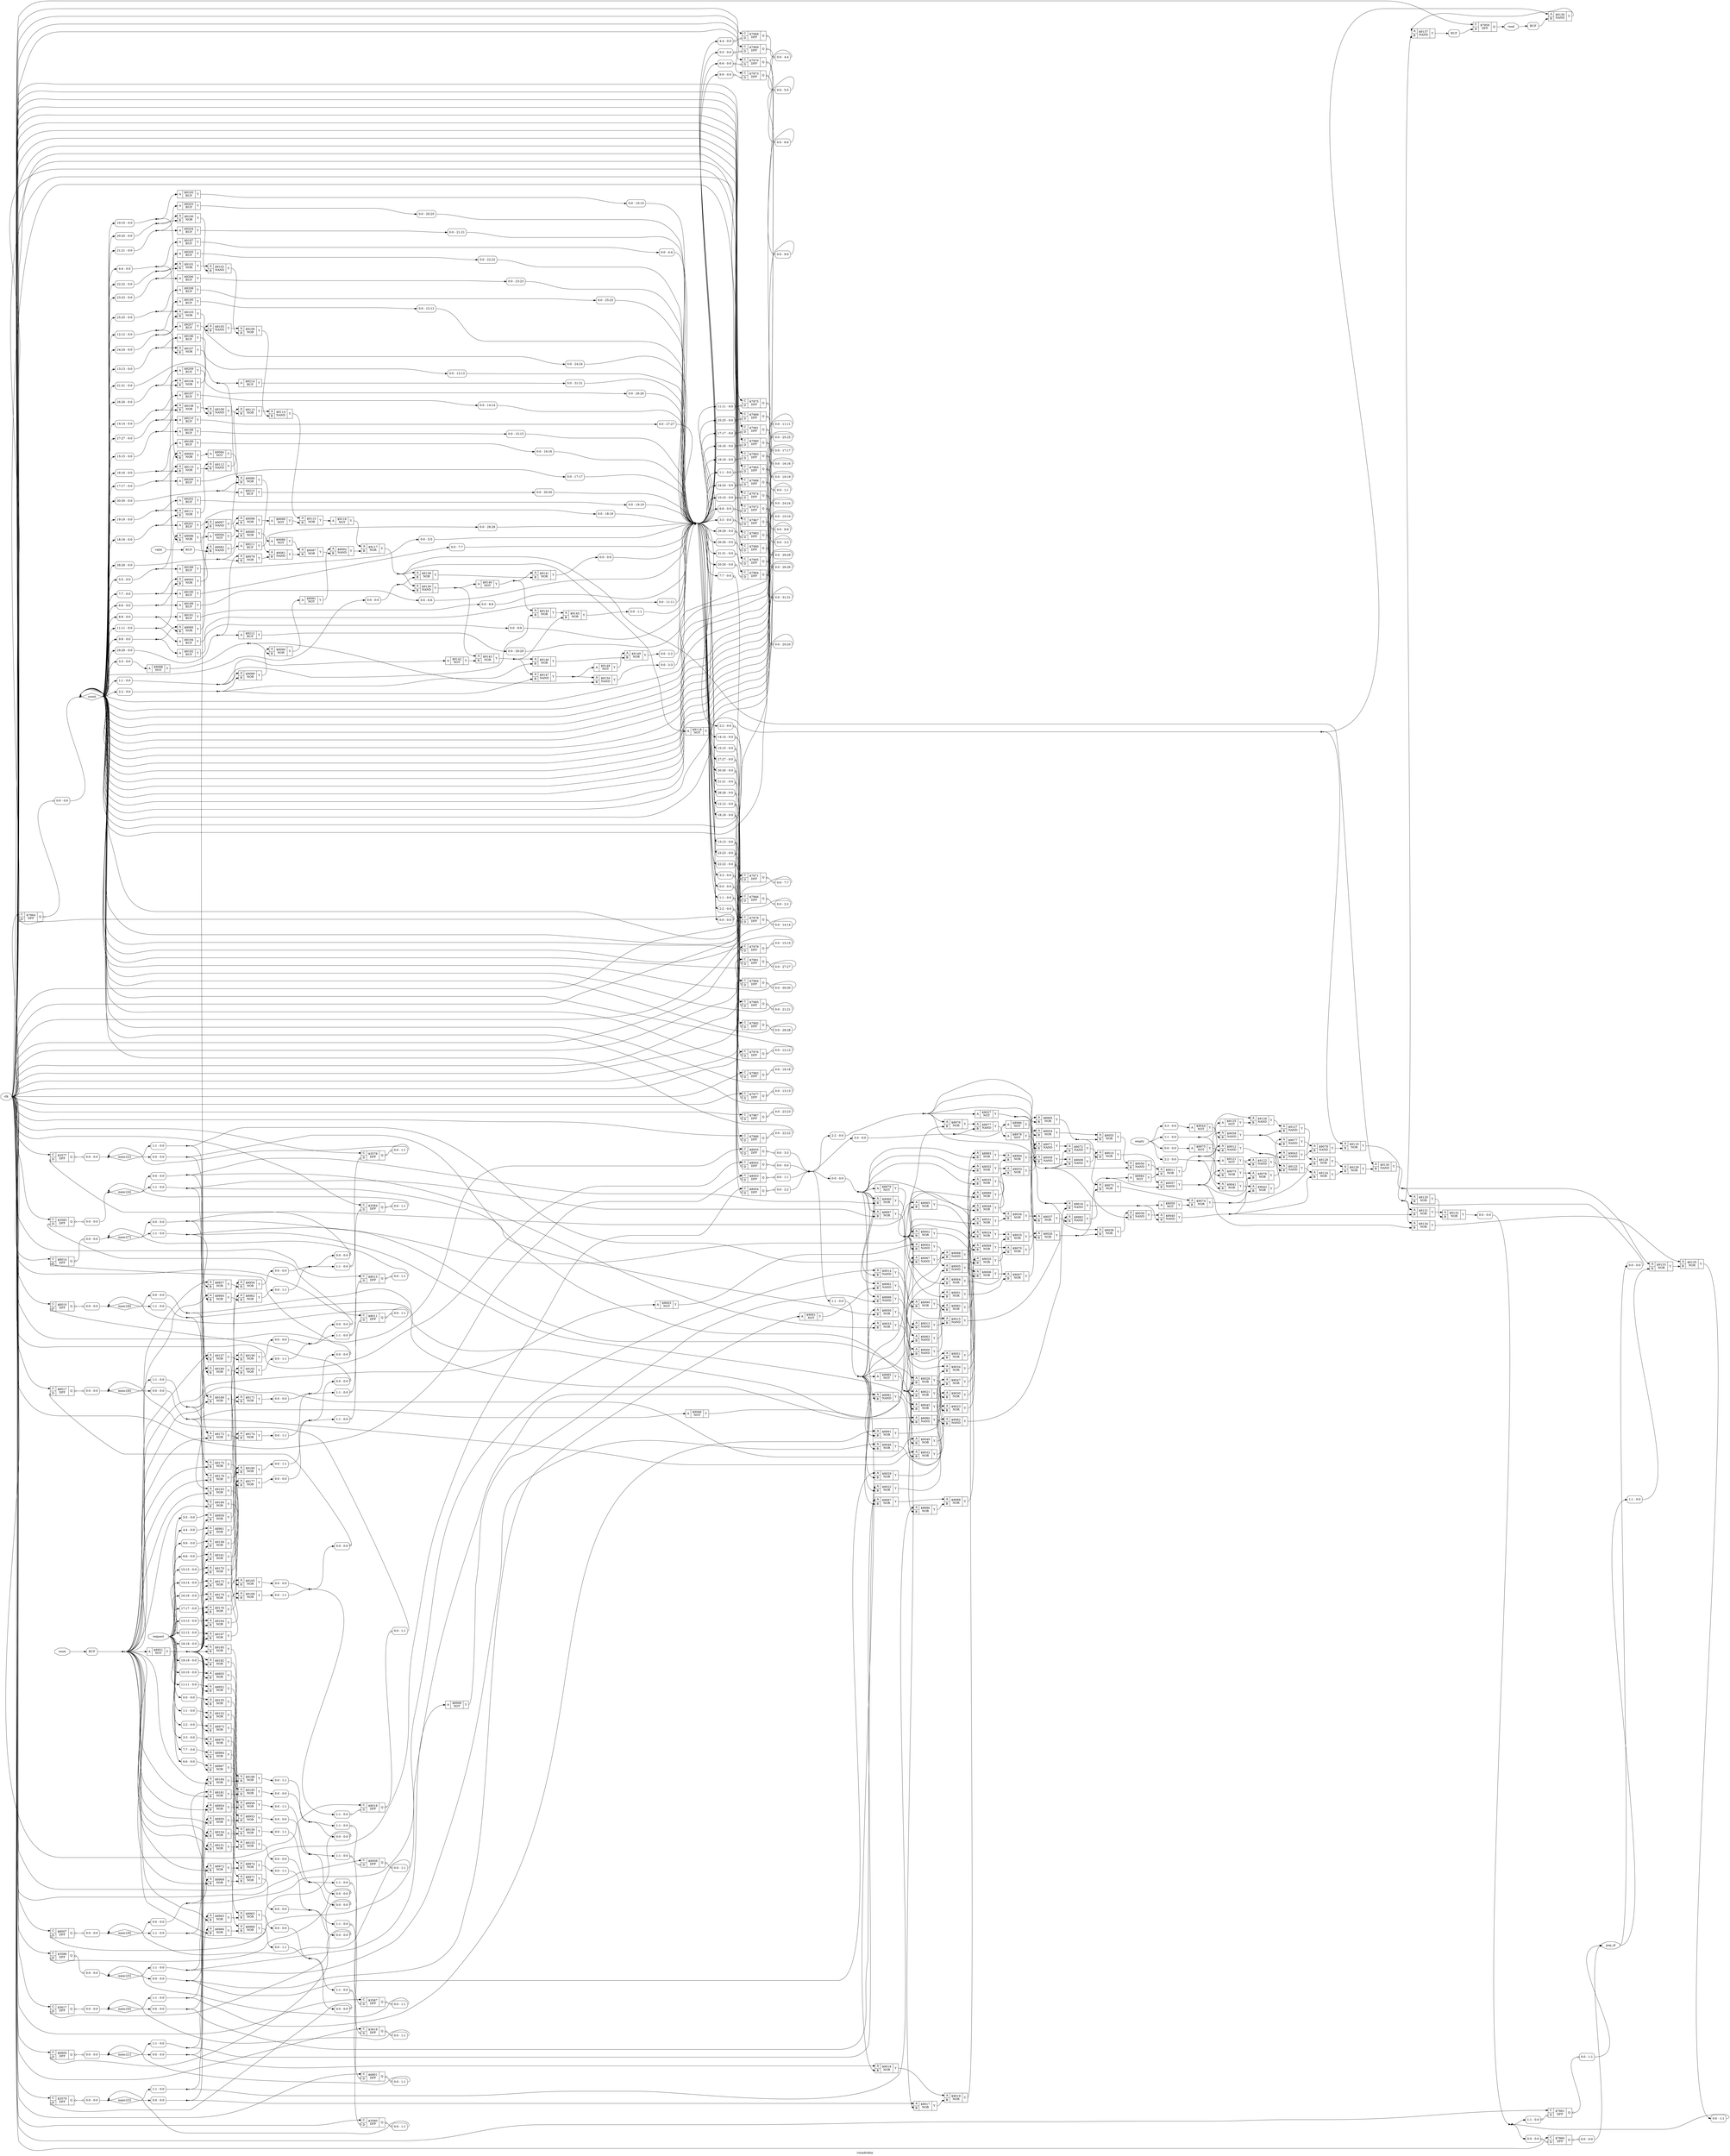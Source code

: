 digraph "roundrobin" {
label="roundrobin";
rankdir="LR";
remincross=true;
n690 [ shape=octagon, label="clk", color="black", fontcolor="black" ];
n691 [ shape=diamond, label="count", color="black", fontcolor="black" ];
n692 [ shape=octagon, label="empty", color="black", fontcolor="black" ];
n693 [ shape=diamond, label="mem1[0]", color="black", fontcolor="black" ];
n694 [ shape=diamond, label="mem1[1]", color="black", fontcolor="black" ];
n695 [ shape=diamond, label="mem1[2]", color="black", fontcolor="black" ];
n696 [ shape=diamond, label="mem1[3]", color="black", fontcolor="black" ];
n697 [ shape=diamond, label="mem1[4]", color="black", fontcolor="black" ];
n698 [ shape=diamond, label="mem1[5]", color="black", fontcolor="black" ];
n699 [ shape=diamond, label="mem1[6]", color="black", fontcolor="black" ];
n700 [ shape=diamond, label="mem1[7]", color="black", fontcolor="black" ];
n701 [ shape=diamond, label="mem1[8]", color="black", fontcolor="black" ];
n702 [ shape=diamond, label="mem1[9]", color="black", fontcolor="black" ];
n703 [ shape=octagon, label="pop_id", color="black", fontcolor="black" ];
n704 [ shape=octagon, label="read", color="black", fontcolor="black" ];
n705 [ shape=octagon, label="request", color="black", fontcolor="black" ];
n706 [ shape=octagon, label="reset", color="black", fontcolor="black" ];
n707 [ shape=octagon, label="valid", color="black", fontcolor="black" ];
c711 [ shape=record, label="{{<p708> A|<p709> B}|$8950\nNOR|{<p710> Y}}" ];
c712 [ shape=record, label="{{<p708> A}|$8951\nNOT|{<p710> Y}}" ];
c713 [ shape=record, label="{{<p708> A|<p709> B}|$8952\nNOR|{<p710> Y}}" ];
c714 [ shape=record, label="{{<p708> A|<p709> B}|$8953\nNOR|{<p710> Y}}" ];
c715 [ shape=record, label="{{<p708> A|<p709> B}|$8954\nNOR|{<p710> Y}}" ];
c716 [ shape=record, label="{{<p708> A|<p709> B}|$8955\nNOR|{<p710> Y}}" ];
c717 [ shape=record, label="{{<p708> A|<p709> B}|$8956\nNOR|{<p710> Y}}" ];
c718 [ shape=record, label="{{<p708> A|<p709> B}|$8957\nNOR|{<p710> Y}}" ];
c719 [ shape=record, label="{{<p708> A|<p709> B}|$8958\nNOR|{<p710> Y}}" ];
c720 [ shape=record, label="{{<p708> A|<p709> B}|$8959\nNOR|{<p710> Y}}" ];
c721 [ shape=record, label="{{<p708> A|<p709> B}|$8960\nNOR|{<p710> Y}}" ];
c722 [ shape=record, label="{{<p708> A|<p709> B}|$8961\nNOR|{<p710> Y}}" ];
c723 [ shape=record, label="{{<p708> A|<p709> B}|$8962\nNOR|{<p710> Y}}" ];
c724 [ shape=record, label="{{<p708> A|<p709> B}|$8963\nNOR|{<p710> Y}}" ];
c725 [ shape=record, label="{{<p708> A|<p709> B}|$8964\nNOR|{<p710> Y}}" ];
c726 [ shape=record, label="{{<p708> A|<p709> B}|$8965\nNOR|{<p710> Y}}" ];
c727 [ shape=record, label="{{<p708> A|<p709> B}|$8966\nNOR|{<p710> Y}}" ];
c728 [ shape=record, label="{{<p708> A|<p709> B}|$8967\nNOR|{<p710> Y}}" ];
c729 [ shape=record, label="{{<p708> A|<p709> B}|$8968\nNOR|{<p710> Y}}" ];
c730 [ shape=record, label="{{<p708> A|<p709> B}|$8969\nNOR|{<p710> Y}}" ];
c731 [ shape=record, label="{{<p708> A|<p709> B}|$8970\nNOR|{<p710> Y}}" ];
c732 [ shape=record, label="{{<p708> A|<p709> B}|$8971\nNOR|{<p710> Y}}" ];
c733 [ shape=record, label="{{<p708> A|<p709> B}|$8972\nNOR|{<p710> Y}}" ];
c734 [ shape=record, label="{{<p708> A|<p709> B}|$8973\nNOR|{<p710> Y}}" ];
c735 [ shape=record, label="{{<p708> A|<p709> B}|$8974\nNOR|{<p710> Y}}" ];
c736 [ shape=record, label="{{<p708> A}|$8975\nNOT|{<p710> Y}}" ];
c737 [ shape=record, label="{{<p708> A|<p709> B}|$8976\nNOR|{<p710> Y}}" ];
c738 [ shape=record, label="{{<p708> A|<p709> B}|$8977\nNAND|{<p710> Y}}" ];
c739 [ shape=record, label="{{<p708> A}|$8978\nNOT|{<p710> Y}}" ];
c740 [ shape=record, label="{{<p708> A}|$8979\nNOT|{<p710> Y}}" ];
c741 [ shape=record, label="{{<p708> A|<p709> B}|$8980\nNAND|{<p710> Y}}" ];
c742 [ shape=record, label="{{<p708> A|<p709> B}|$8981\nNAND|{<p710> Y}}" ];
c743 [ shape=record, label="{{<p708> A|<p709> B}|$8982\nNAND|{<p710> Y}}" ];
c744 [ shape=record, label="{{<p708> A|<p709> B}|$8983\nNAND|{<p710> Y}}" ];
c745 [ shape=record, label="{{<p708> A}|$8984\nNOT|{<p710> Y}}" ];
c746 [ shape=record, label="{{<p708> A}|$8985\nNOT|{<p710> Y}}" ];
c747 [ shape=record, label="{{<p708> A|<p709> B}|$8986\nNOR|{<p710> Y}}" ];
c748 [ shape=record, label="{{<p708> A|<p709> B}|$8987\nNOR|{<p710> Y}}" ];
c749 [ shape=record, label="{{<p708> A|<p709> B}|$8988\nNOR|{<p710> Y}}" ];
c750 [ shape=record, label="{{<p708> A|<p709> B}|$8989\nNOR|{<p710> Y}}" ];
c751 [ shape=record, label="{{<p708> A|<p709> B}|$8990\nNOR|{<p710> Y}}" ];
c752 [ shape=record, label="{{<p708> A|<p709> B}|$8991\nNOR|{<p710> Y}}" ];
c753 [ shape=record, label="{{<p708> A|<p709> B}|$8992\nNOR|{<p710> Y}}" ];
c754 [ shape=record, label="{{<p708> A|<p709> B}|$8993\nNOR|{<p710> Y}}" ];
c755 [ shape=record, label="{{<p708> A|<p709> B}|$8994\nNOR|{<p710> Y}}" ];
c756 [ shape=record, label="{{<p708> A|<p709> B}|$8995\nNOR|{<p710> Y}}" ];
c757 [ shape=record, label="{{<p708> A}|$8996\nNOT|{<p710> Y}}" ];
c758 [ shape=record, label="{{<p708> A|<p709> B}|$8997\nNOR|{<p710> Y}}" ];
c759 [ shape=record, label="{{<p708> A}|$8998\nNOT|{<p710> Y}}" ];
c760 [ shape=record, label="{{<p708> A|<p709> B}|$8999\nNAND|{<p710> Y}}" ];
c761 [ shape=record, label="{{<p708> A|<p709> B}|$9000\nNAND|{<p710> Y}}" ];
c762 [ shape=record, label="{{<p708> A|<p709> B}|$9001\nNOR|{<p710> Y}}" ];
c763 [ shape=record, label="{{<p708> A|<p709> B}|$9002\nNOR|{<p710> Y}}" ];
c764 [ shape=record, label="{{<p708> A}|$9003\nNOT|{<p710> Y}}" ];
c765 [ shape=record, label="{{<p708> A|<p709> B}|$9004\nNAND|{<p710> Y}}" ];
c766 [ shape=record, label="{{<p708> A|<p709> B}|$9005\nNAND|{<p710> Y}}" ];
c767 [ shape=record, label="{{<p708> A|<p709> B}|$9006\nNOR|{<p710> Y}}" ];
c768 [ shape=record, label="{{<p708> A|<p709> B}|$9007\nNOR|{<p710> Y}}" ];
c769 [ shape=record, label="{{<p708> A|<p709> B}|$9008\nNAND|{<p710> Y}}" ];
c770 [ shape=record, label="{{<p708> A|<p709> B}|$9009\nNAND|{<p710> Y}}" ];
c771 [ shape=record, label="{{<p708> A|<p709> B}|$9010\nNOR|{<p710> Y}}" ];
c772 [ shape=record, label="{{<p708> A|<p709> B}|$9011\nNOR|{<p710> Y}}" ];
c773 [ shape=record, label="{{<p708> A|<p709> B}|$9012\nNAND|{<p710> Y}}" ];
c774 [ shape=record, label="{{<p708> A|<p709> B}|$9013\nNAND|{<p710> Y}}" ];
c775 [ shape=record, label="{{<p708> A|<p709> B}|$9014\nNAND|{<p710> Y}}" ];
c776 [ shape=record, label="{{<p708> A|<p709> B}|$9015\nNAND|{<p710> Y}}" ];
c777 [ shape=record, label="{{<p708> A|<p709> B}|$9016\nNAND|{<p710> Y}}" ];
c778 [ shape=record, label="{{<p708> A|<p709> B}|$9017\nNOR|{<p710> Y}}" ];
c779 [ shape=record, label="{{<p708> A|<p709> B}|$9018\nNOR|{<p710> Y}}" ];
c780 [ shape=record, label="{{<p708> A|<p709> B}|$9019\nNOR|{<p710> Y}}" ];
c781 [ shape=record, label="{{<p708> A|<p709> B}|$9020\nNOR|{<p710> Y}}" ];
c782 [ shape=record, label="{{<p708> A|<p709> B}|$9021\nNOR|{<p710> Y}}" ];
c783 [ shape=record, label="{{<p708> A|<p709> B}|$9022\nNOR|{<p710> Y}}" ];
c784 [ shape=record, label="{{<p708> A|<p709> B}|$9023\nNOR|{<p710> Y}}" ];
c785 [ shape=record, label="{{<p708> A|<p709> B}|$9024\nNOR|{<p710> Y}}" ];
c786 [ shape=record, label="{{<p708> A|<p709> B}|$9025\nNOR|{<p710> Y}}" ];
c787 [ shape=record, label="{{<p708> A|<p709> B}|$9026\nNOR|{<p710> Y}}" ];
c788 [ shape=record, label="{{<p708> A}|$9027\nNOT|{<p710> Y}}" ];
c789 [ shape=record, label="{{<p708> A|<p709> B}|$9028\nNOR|{<p710> Y}}" ];
c790 [ shape=record, label="{{<p708> A|<p709> B}|$9029\nNOR|{<p710> Y}}" ];
c791 [ shape=record, label="{{<p708> A|<p709> B}|$9030\nNOR|{<p710> Y}}" ];
c792 [ shape=record, label="{{<p708> A|<p709> B}|$9031\nNOR|{<p710> Y}}" ];
c793 [ shape=record, label="{{<p708> A|<p709> B}|$9032\nNOR|{<p710> Y}}" ];
c794 [ shape=record, label="{{<p708> A|<p709> B}|$9033\nNOR|{<p710> Y}}" ];
c795 [ shape=record, label="{{<p708> A|<p709> B}|$9034\nNOR|{<p710> Y}}" ];
c796 [ shape=record, label="{{<p708> A|<p709> B}|$9035\nNOR|{<p710> Y}}" ];
c797 [ shape=record, label="{{<p708> A|<p709> B}|$9036\nNOR|{<p710> Y}}" ];
c798 [ shape=record, label="{{<p708> A|<p709> B}|$9037\nNOR|{<p710> Y}}" ];
c799 [ shape=record, label="{{<p708> A|<p709> B}|$9038\nNOR|{<p710> Y}}" ];
c800 [ shape=record, label="{{<p708> A|<p709> B}|$9039\nNAND|{<p710> Y}}" ];
c801 [ shape=record, label="{{<p708> A|<p709> B}|$9040\nNAND|{<p710> Y}}" ];
c802 [ shape=record, label="{{<p708> A|<p709> B}|$9041\nNOR|{<p710> Y}}" ];
c803 [ shape=record, label="{{<p708> A|<p709> B}|$9042\nNOR|{<p710> Y}}" ];
c804 [ shape=record, label="{{<p708> A|<p709> B}|$9043\nNAND|{<p710> Y}}" ];
c805 [ shape=record, label="{{<p708> A}|$9044\nNOT|{<p710> Y}}" ];
c806 [ shape=record, label="{{<p708> A|<p709> B}|$9045\nNOR|{<p710> Y}}" ];
c807 [ shape=record, label="{{<p708> A|<p709> B}|$9046\nNOR|{<p710> Y}}" ];
c808 [ shape=record, label="{{<p708> A|<p709> B}|$9047\nNOR|{<p710> Y}}" ];
c809 [ shape=record, label="{{<p708> A|<p709> B}|$9048\nNOR|{<p710> Y}}" ];
c810 [ shape=record, label="{{<p708> A|<p709> B}|$9049\nNOR|{<p710> Y}}" ];
c811 [ shape=record, label="{{<p708> A|<p709> B}|$9050\nNOR|{<p710> Y}}" ];
c812 [ shape=record, label="{{<p708> A|<p709> B}|$9051\nNOR|{<p710> Y}}" ];
c813 [ shape=record, label="{{<p708> A|<p709> B}|$9052\nNOR|{<p710> Y}}" ];
c814 [ shape=record, label="{{<p708> A|<p709> B}|$9053\nNOR|{<p710> Y}}" ];
c815 [ shape=record, label="{{<p708> A|<p709> B}|$9054\nNOR|{<p710> Y}}" ];
c816 [ shape=record, label="{{<p708> A|<p709> B}|$9055\nNOR|{<p710> Y}}" ];
c817 [ shape=record, label="{{<p708> A|<p709> B}|$9056\nNAND|{<p710> Y}}" ];
c818 [ shape=record, label="{{<p708> A|<p709> B}|$9057\nNAND|{<p710> Y}}" ];
c819 [ shape=record, label="{{<p708> A|<p709> B}|$9058\nNAND|{<p710> Y}}" ];
c820 [ shape=record, label="{{<p708> A}|$9059\nNOT|{<p710> Y}}" ];
c821 [ shape=record, label="{{<p708> A|<p709> B}|$9060\nNOR|{<p710> Y}}" ];
c822 [ shape=record, label="{{<p708> A}|$9061\nNOT|{<p710> Y}}" ];
c823 [ shape=record, label="{{<p708> A|<p709> B}|$9062\nNAND|{<p710> Y}}" ];
c824 [ shape=record, label="{{<p708> A|<p709> B}|$9063\nNAND|{<p710> Y}}" ];
c825 [ shape=record, label="{{<p708> A|<p709> B}|$9064\nNOR|{<p710> Y}}" ];
c826 [ shape=record, label="{{<p708> A|<p709> B}|$9065\nNOR|{<p710> Y}}" ];
c827 [ shape=record, label="{{<p708> A}|$9066\nNOT|{<p710> Y}}" ];
c828 [ shape=record, label="{{<p708> A|<p709> B}|$9067\nNAND|{<p710> Y}}" ];
c829 [ shape=record, label="{{<p708> A|<p709> B}|$9068\nNAND|{<p710> Y}}" ];
c830 [ shape=record, label="{{<p708> A|<p709> B}|$9069\nNOR|{<p710> Y}}" ];
c831 [ shape=record, label="{{<p708> A|<p709> B}|$9070\nNOR|{<p710> Y}}" ];
c832 [ shape=record, label="{{<p708> A|<p709> B}|$9071\nNAND|{<p710> Y}}" ];
c833 [ shape=record, label="{{<p708> A|<p709> B}|$9072\nNAND|{<p710> Y}}" ];
c834 [ shape=record, label="{{<p708> A|<p709> B}|$9073\nNOR|{<p710> Y}}" ];
c835 [ shape=record, label="{{<p708> A|<p709> B}|$9074\nNOR|{<p710> Y}}" ];
c836 [ shape=record, label="{{<p708> A|<p709> B}|$9075\nNOR|{<p710> Y}}" ];
c837 [ shape=record, label="{{<p708> A|<p709> B}|$9076\nNOR|{<p710> Y}}" ];
c838 [ shape=record, label="{{<p708> A|<p709> B}|$9077\nNAND|{<p710> Y}}" ];
c839 [ shape=record, label="{{<p708> A|<p709> B}|$9078\nNAND|{<p710> Y}}" ];
c840 [ shape=record, label="{{<p708> A|<p709> B}|$9079\nNOR|{<p710> Y}}" ];
c841 [ shape=record, label="{{<p708> A|<p709> B}|$9080\nNOR|{<p710> Y}}" ];
c842 [ shape=record, label="{{<p708> A|<p709> B}|$9081\nNAND|{<p710> Y}}" ];
c843 [ shape=record, label="{{<p708> A|<p709> B}|$9082\nNAND|{<p710> Y}}" ];
c844 [ shape=record, label="{{<p708> A|<p709> B}|$9083\nNOR|{<p710> Y}}" ];
c845 [ shape=record, label="{{<p708> A}|$9084\nNOT|{<p710> Y}}" ];
c846 [ shape=record, label="{{<p708> A|<p709> B}|$9085\nNOR|{<p710> Y}}" ];
c847 [ shape=record, label="{{<p708> A}|$9086\nNOT|{<p710> Y}}" ];
c848 [ shape=record, label="{{<p708> A|<p709> B}|$9087\nNOR|{<p710> Y}}" ];
c849 [ shape=record, label="{{<p708> A}|$9088\nNOT|{<p710> Y}}" ];
c850 [ shape=record, label="{{<p708> A|<p709> B}|$9089\nNOR|{<p710> Y}}" ];
c851 [ shape=record, label="{{<p708> A|<p709> B}|$9090\nNOR|{<p710> Y}}" ];
c852 [ shape=record, label="{{<p708> A}|$9091\nNOT|{<p710> Y}}" ];
c853 [ shape=record, label="{{<p708> A|<p709> B}|$9092\nNAND|{<p710> Y}}" ];
c854 [ shape=record, label="{{<p708> A|<p709> B}|$9093\nNOR|{<p710> Y}}" ];
c855 [ shape=record, label="{{<p708> A}|$9094\nNOT|{<p710> Y}}" ];
c856 [ shape=record, label="{{<p708> A|<p709> B}|$9095\nNOR|{<p710> Y}}" ];
c857 [ shape=record, label="{{<p708> A|<p709> B}|$9096\nNOR|{<p710> Y}}" ];
c858 [ shape=record, label="{{<p708> A|<p709> B}|$9097\nNAND|{<p710> Y}}" ];
c859 [ shape=record, label="{{<p708> A|<p709> B}|$9098\nNOR|{<p710> Y}}" ];
c860 [ shape=record, label="{{<p708> A}|$9099\nNOT|{<p710> Y}}" ];
c861 [ shape=record, label="{{<p708> A|<p709> B}|$9100\nNOR|{<p710> Y}}" ];
c862 [ shape=record, label="{{<p708> A|<p709> B}|$9101\nNOR|{<p710> Y}}" ];
c863 [ shape=record, label="{{<p708> A|<p709> B}|$9102\nNAND|{<p710> Y}}" ];
c864 [ shape=record, label="{{<p708> A|<p709> B}|$9103\nNOR|{<p710> Y}}" ];
c865 [ shape=record, label="{{<p708> A|<p709> B}|$9104\nNOR|{<p710> Y}}" ];
c866 [ shape=record, label="{{<p708> A|<p709> B}|$9105\nNAND|{<p710> Y}}" ];
c867 [ shape=record, label="{{<p708> A|<p709> B}|$9106\nNOR|{<p710> Y}}" ];
c868 [ shape=record, label="{{<p708> A|<p709> B}|$9107\nNOR|{<p710> Y}}" ];
c869 [ shape=record, label="{{<p708> A|<p709> B}|$9108\nNOR|{<p710> Y}}" ];
c870 [ shape=record, label="{{<p708> A|<p709> B}|$9109\nNAND|{<p710> Y}}" ];
c871 [ shape=record, label="{{<p708> A|<p709> B}|$9110\nNOR|{<p710> Y}}" ];
c872 [ shape=record, label="{{<p708> A|<p709> B}|$9111\nNOR|{<p710> Y}}" ];
c873 [ shape=record, label="{{<p708> A|<p709> B}|$9112\nNAND|{<p710> Y}}" ];
c874 [ shape=record, label="{{<p708> A|<p709> B}|$9113\nNOR|{<p710> Y}}" ];
c875 [ shape=record, label="{{<p708> A|<p709> B}|$9114\nNAND|{<p710> Y}}" ];
c876 [ shape=record, label="{{<p708> A|<p709> B}|$9115\nNOR|{<p710> Y}}" ];
c877 [ shape=record, label="{{<p708> A}|$9116\nNOT|{<p710> Y}}" ];
c878 [ shape=record, label="{{<p708> A|<p709> B}|$9117\nNOR|{<p710> Y}}" ];
c879 [ shape=record, label="{{<p708> A}|$9118\nNOT|{<p710> Y}}" ];
c880 [ shape=record, label="{{<p708> A|<p709> B}|$9119\nNOR|{<p710> Y}}" ];
c881 [ shape=record, label="{{<p708> A|<p709> B}|$9120\nNOR|{<p710> Y}}" ];
c882 [ shape=record, label="{{<p708> A}|$9121\nNOT|{<p710> Y}}" ];
c883 [ shape=record, label="{{<p708> A|<p709> B}|$9122\nNAND|{<p710> Y}}" ];
c884 [ shape=record, label="{{<p708> A|<p709> B}|$9123\nNAND|{<p710> Y}}" ];
c885 [ shape=record, label="{{<p708> A|<p709> B}|$9124\nNOR|{<p710> Y}}" ];
c886 [ shape=record, label="{{<p708> A}|$9125\nNOT|{<p710> Y}}" ];
c887 [ shape=record, label="{{<p708> A|<p709> B}|$9126\nNAND|{<p710> Y}}" ];
c888 [ shape=record, label="{{<p708> A|<p709> B}|$9127\nNAND|{<p710> Y}}" ];
c889 [ shape=record, label="{{<p708> A|<p709> B}|$9128\nNOR|{<p710> Y}}" ];
c890 [ shape=record, label="{{<p708> A|<p709> B}|$9129\nNOR|{<p710> Y}}" ];
c891 [ shape=record, label="{{<p708> A|<p709> B}|$9130\nNAND|{<p710> Y}}" ];
c892 [ shape=record, label="{{<p708> A|<p709> B}|$9131\nNOR|{<p710> Y}}" ];
c893 [ shape=record, label="{{<p708> A|<p709> B}|$9132\nNOR|{<p710> Y}}" ];
c894 [ shape=record, label="{{<p708> A|<p709> B}|$9133\nNOR|{<p710> Y}}" ];
c895 [ shape=record, label="{{<p708> A|<p709> B}|$9134\nNOR|{<p710> Y}}" ];
c896 [ shape=record, label="{{<p708> A|<p709> B}|$9135\nNOR|{<p710> Y}}" ];
c897 [ shape=record, label="{{<p708> A|<p709> B}|$9136\nNAND|{<p710> Y}}" ];
c898 [ shape=record, label="{{<p708> A|<p709> B}|$9137\nNAND|{<p710> Y}}" ];
c899 [ shape=record, label="{{<p708> A|<p709> B}|$9138\nNOR|{<p710> Y}}" ];
c900 [ shape=record, label="{{<p708> A|<p709> B}|$9139\nNAND|{<p710> Y}}" ];
c901 [ shape=record, label="{{<p708> A}|$9140\nNOT|{<p710> Y}}" ];
c902 [ shape=record, label="{{<p708> A|<p709> B}|$9141\nNOR|{<p710> Y}}" ];
c903 [ shape=record, label="{{<p708> A}|$9142\nNOT|{<p710> Y}}" ];
c904 [ shape=record, label="{{<p708> A|<p709> B}|$9143\nNOR|{<p710> Y}}" ];
c905 [ shape=record, label="{{<p708> A|<p709> B}|$9144\nNOR|{<p710> Y}}" ];
c906 [ shape=record, label="{{<p708> A|<p709> B}|$9145\nNOR|{<p710> Y}}" ];
c907 [ shape=record, label="{{<p708> A|<p709> B}|$9146\nNOR|{<p710> Y}}" ];
c908 [ shape=record, label="{{<p708> A|<p709> B}|$9147\nNAND|{<p710> Y}}" ];
c909 [ shape=record, label="{{<p708> A}|$9148\nNOT|{<p710> Y}}" ];
c910 [ shape=record, label="{{<p708> A|<p709> B}|$9149\nNOR|{<p710> Y}}" ];
c911 [ shape=record, label="{{<p708> A|<p709> B}|$9150\nNAND|{<p710> Y}}" ];
c912 [ shape=record, label="{{<p708> A|<p709> B}|$9151\nNOR|{<p710> Y}}" ];
c913 [ shape=record, label="{{<p708> A|<p709> B}|$9152\nNOR|{<p710> Y}}" ];
c914 [ shape=record, label="{{<p708> A|<p709> B}|$9153\nNOR|{<p710> Y}}" ];
c915 [ shape=record, label="{{<p708> A|<p709> B}|$9154\nNOR|{<p710> Y}}" ];
c916 [ shape=record, label="{{<p708> A|<p709> B}|$9155\nNOR|{<p710> Y}}" ];
c917 [ shape=record, label="{{<p708> A|<p709> B}|$9156\nNOR|{<p710> Y}}" ];
c918 [ shape=record, label="{{<p708> A|<p709> B}|$9157\nNOR|{<p710> Y}}" ];
c919 [ shape=record, label="{{<p708> A|<p709> B}|$9158\nNOR|{<p710> Y}}" ];
c920 [ shape=record, label="{{<p708> A|<p709> B}|$9159\nNOR|{<p710> Y}}" ];
c921 [ shape=record, label="{{<p708> A|<p709> B}|$9160\nNOR|{<p710> Y}}" ];
c922 [ shape=record, label="{{<p708> A|<p709> B}|$9161\nNOR|{<p710> Y}}" ];
c923 [ shape=record, label="{{<p708> A|<p709> B}|$9162\nNOR|{<p710> Y}}" ];
c924 [ shape=record, label="{{<p708> A|<p709> B}|$9163\nNOR|{<p710> Y}}" ];
c925 [ shape=record, label="{{<p708> A|<p709> B}|$9164\nNOR|{<p710> Y}}" ];
c926 [ shape=record, label="{{<p708> A|<p709> B}|$9165\nNOR|{<p710> Y}}" ];
c927 [ shape=record, label="{{<p708> A|<p709> B}|$9166\nNOR|{<p710> Y}}" ];
c928 [ shape=record, label="{{<p708> A|<p709> B}|$9167\nNOR|{<p710> Y}}" ];
c929 [ shape=record, label="{{<p708> A|<p709> B}|$9168\nNOR|{<p710> Y}}" ];
c930 [ shape=record, label="{{<p708> A|<p709> B}|$9169\nNOR|{<p710> Y}}" ];
c931 [ shape=record, label="{{<p708> A|<p709> B}|$9170\nNOR|{<p710> Y}}" ];
c932 [ shape=record, label="{{<p708> A|<p709> B}|$9171\nNOR|{<p710> Y}}" ];
c933 [ shape=record, label="{{<p708> A|<p709> B}|$9172\nNOR|{<p710> Y}}" ];
c934 [ shape=record, label="{{<p708> A|<p709> B}|$9173\nNOR|{<p710> Y}}" ];
c935 [ shape=record, label="{{<p708> A|<p709> B}|$9174\nNOR|{<p710> Y}}" ];
c936 [ shape=record, label="{{<p708> A|<p709> B}|$9175\nNOR|{<p710> Y}}" ];
c937 [ shape=record, label="{{<p708> A|<p709> B}|$9176\nNOR|{<p710> Y}}" ];
c938 [ shape=record, label="{{<p708> A|<p709> B}|$9177\nNOR|{<p710> Y}}" ];
c939 [ shape=record, label="{{<p708> A|<p709> B}|$9178\nNOR|{<p710> Y}}" ];
c940 [ shape=record, label="{{<p708> A|<p709> B}|$9179\nNOR|{<p710> Y}}" ];
c941 [ shape=record, label="{{<p708> A|<p709> B}|$9180\nNOR|{<p710> Y}}" ];
c942 [ shape=record, label="{{<p708> A|<p709> B}|$9181\nNOR|{<p710> Y}}" ];
c943 [ shape=record, label="{{<p708> A|<p709> B}|$9182\nNOR|{<p710> Y}}" ];
c944 [ shape=record, label="{{<p708> A|<p709> B}|$9183\nNOR|{<p710> Y}}" ];
c945 [ shape=record, label="{{<p708> A|<p709> B}|$9184\nNOR|{<p710> Y}}" ];
c946 [ shape=record, label="{{<p708> A|<p709> B}|$9185\nNOR|{<p710> Y}}" ];
c947 [ shape=record, label="{{<p708> A|<p709> B}|$9186\nNOR|{<p710> Y}}" ];
c948 [ shape=record, label="{{<p708> A}|$9187\nBUF|{<p710> Y}}" ];
c949 [ shape=record, label="{{<p708> A}|$9188\nBUF|{<p710> Y}}" ];
c950 [ shape=record, label="{{<p708> A}|$9189\nBUF|{<p710> Y}}" ];
c951 [ shape=record, label="{{<p708> A}|$9190\nBUF|{<p710> Y}}" ];
c952 [ shape=record, label="{{<p708> A}|$9191\nBUF|{<p710> Y}}" ];
c953 [ shape=record, label="{{<p708> A}|$9192\nBUF|{<p710> Y}}" ];
c954 [ shape=record, label="{{<p708> A}|$9193\nBUF|{<p710> Y}}" ];
c955 [ shape=record, label="{{<p708> A}|$9194\nBUF|{<p710> Y}}" ];
c956 [ shape=record, label="{{<p708> A}|$9195\nBUF|{<p710> Y}}" ];
c957 [ shape=record, label="{{<p708> A}|$9196\nBUF|{<p710> Y}}" ];
c958 [ shape=record, label="{{<p708> A}|$9197\nBUF|{<p710> Y}}" ];
c959 [ shape=record, label="{{<p708> A}|$9198\nBUF|{<p710> Y}}" ];
c960 [ shape=record, label="{{<p708> A}|$9199\nBUF|{<p710> Y}}" ];
c961 [ shape=record, label="{{<p708> A}|$9200\nBUF|{<p710> Y}}" ];
c962 [ shape=record, label="{{<p708> A}|$9201\nBUF|{<p710> Y}}" ];
c963 [ shape=record, label="{{<p708> A}|$9202\nBUF|{<p710> Y}}" ];
c964 [ shape=record, label="{{<p708> A}|$9203\nBUF|{<p710> Y}}" ];
c965 [ shape=record, label="{{<p708> A}|$9204\nBUF|{<p710> Y}}" ];
c966 [ shape=record, label="{{<p708> A}|$9205\nBUF|{<p710> Y}}" ];
c967 [ shape=record, label="{{<p708> A}|$9206\nBUF|{<p710> Y}}" ];
c968 [ shape=record, label="{{<p708> A}|$9207\nBUF|{<p710> Y}}" ];
c969 [ shape=record, label="{{<p708> A}|$9208\nBUF|{<p710> Y}}" ];
c970 [ shape=record, label="{{<p708> A}|$9209\nBUF|{<p710> Y}}" ];
c971 [ shape=record, label="{{<p708> A}|$9210\nBUF|{<p710> Y}}" ];
c972 [ shape=record, label="{{<p708> A}|$9211\nBUF|{<p710> Y}}" ];
c973 [ shape=record, label="{{<p708> A}|$9212\nBUF|{<p710> Y}}" ];
c974 [ shape=record, label="{{<p708> A}|$9213\nBUF|{<p710> Y}}" ];
c975 [ shape=record, label="{{<p708> A}|$9214\nBUF|{<p710> Y}}" ];
c979 [ shape=record, label="{{<p976> C|<p977> D}|$3577\nDFF|{<p978> Q}}" ];
x0 [ shape=record, style=rounded, label="<s0> 0:0 - 0:0 " ];
c979:p978:e -> x0:w [arrowhead=odiamond, arrowtail=odiamond, dir=both, color="black", label=""];
x1 [ shape=record, style=rounded, label="<s0> 0:0 - 0:0 " ];
x1:e -> c979:p977:w [arrowhead=odiamond, arrowtail=odiamond, dir=both, color="black", label=""];
c980 [ shape=record, label="{{<p976> C|<p977> D}|$3578\nDFF|{<p978> Q}}" ];
x2 [ shape=record, style=rounded, label="<s0> 0:0 - 1:1 " ];
c980:p978:e -> x2:w [arrowhead=odiamond, arrowtail=odiamond, dir=both, color="black", label=""];
x3 [ shape=record, style=rounded, label="<s0> 1:1 - 0:0 " ];
x3:e -> c980:p977:w [arrowhead=odiamond, arrowtail=odiamond, dir=both, color="black", label=""];
c981 [ shape=record, label="{{<p976> C|<p977> D}|$3579\nDFF|{<p978> Q}}" ];
x4 [ shape=record, style=rounded, label="<s0> 0:0 - 0:0 " ];
c981:p978:e -> x4:w [arrowhead=odiamond, arrowtail=odiamond, dir=both, color="black", label=""];
x5 [ shape=record, style=rounded, label="<s0> 0:0 - 0:0 " ];
x5:e -> c981:p977:w [arrowhead=odiamond, arrowtail=odiamond, dir=both, color="black", label=""];
c982 [ shape=record, label="{{<p976> C|<p977> D}|$3580\nDFF|{<p978> Q}}" ];
x6 [ shape=record, style=rounded, label="<s0> 0:0 - 1:1 " ];
c982:p978:e -> x6:w [arrowhead=odiamond, arrowtail=odiamond, dir=both, color="black", label=""];
x7 [ shape=record, style=rounded, label="<s0> 1:1 - 0:0 " ];
x7:e -> c982:p977:w [arrowhead=odiamond, arrowtail=odiamond, dir=both, color="black", label=""];
c983 [ shape=record, label="{{<p976> C|<p977> D}|$3583\nDFF|{<p978> Q}}" ];
x8 [ shape=record, style=rounded, label="<s0> 0:0 - 0:0 " ];
c983:p978:e -> x8:w [arrowhead=odiamond, arrowtail=odiamond, dir=both, color="black", label=""];
x9 [ shape=record, style=rounded, label="<s0> 0:0 - 0:0 " ];
x9:e -> c983:p977:w [arrowhead=odiamond, arrowtail=odiamond, dir=both, color="black", label=""];
c984 [ shape=record, label="{{<p976> C|<p977> D}|$3584\nDFF|{<p978> Q}}" ];
x10 [ shape=record, style=rounded, label="<s0> 0:0 - 1:1 " ];
c984:p978:e -> x10:w [arrowhead=odiamond, arrowtail=odiamond, dir=both, color="black", label=""];
x11 [ shape=record, style=rounded, label="<s0> 1:1 - 0:0 " ];
x11:e -> c984:p977:w [arrowhead=odiamond, arrowtail=odiamond, dir=both, color="black", label=""];
c985 [ shape=record, label="{{<p976> C|<p977> D}|$3586\nDFF|{<p978> Q}}" ];
x12 [ shape=record, style=rounded, label="<s0> 0:0 - 0:0 " ];
c985:p978:e -> x12:w [arrowhead=odiamond, arrowtail=odiamond, dir=both, color="black", label=""];
x13 [ shape=record, style=rounded, label="<s0> 0:0 - 0:0 " ];
x13:e -> c985:p977:w [arrowhead=odiamond, arrowtail=odiamond, dir=both, color="black", label=""];
c986 [ shape=record, label="{{<p976> C|<p977> D}|$3587\nDFF|{<p978> Q}}" ];
x14 [ shape=record, style=rounded, label="<s0> 0:0 - 1:1 " ];
c986:p978:e -> x14:w [arrowhead=odiamond, arrowtail=odiamond, dir=both, color="black", label=""];
x15 [ shape=record, style=rounded, label="<s0> 1:1 - 0:0 " ];
x15:e -> c986:p977:w [arrowhead=odiamond, arrowtail=odiamond, dir=both, color="black", label=""];
c987 [ shape=record, label="{{<p976> C|<p977> D}|$3617\nDFF|{<p978> Q}}" ];
x16 [ shape=record, style=rounded, label="<s0> 0:0 - 0:0 " ];
c987:p978:e -> x16:w [arrowhead=odiamond, arrowtail=odiamond, dir=both, color="black", label=""];
x17 [ shape=record, style=rounded, label="<s0> 0:0 - 0:0 " ];
x17:e -> c987:p977:w [arrowhead=odiamond, arrowtail=odiamond, dir=both, color="black", label=""];
c988 [ shape=record, label="{{<p976> C|<p977> D}|$3618\nDFF|{<p978> Q}}" ];
x18 [ shape=record, style=rounded, label="<s0> 0:0 - 1:1 " ];
c988:p978:e -> x18:w [arrowhead=odiamond, arrowtail=odiamond, dir=both, color="black", label=""];
x19 [ shape=record, style=rounded, label="<s0> 1:1 - 0:0 " ];
x19:e -> c988:p977:w [arrowhead=odiamond, arrowtail=odiamond, dir=both, color="black", label=""];
c989 [ shape=record, label="{{<p976> C|<p977> D}|$6800\nDFF|{<p978> Q}}" ];
x20 [ shape=record, style=rounded, label="<s0> 0:0 - 0:0 " ];
c989:p978:e -> x20:w [arrowhead=odiamond, arrowtail=odiamond, dir=both, color="black", label=""];
x21 [ shape=record, style=rounded, label="<s0> 0:0 - 0:0 " ];
x21:e -> c989:p977:w [arrowhead=odiamond, arrowtail=odiamond, dir=both, color="black", label=""];
c990 [ shape=record, label="{{<p976> C|<p977> D}|$6801\nDFF|{<p978> Q}}" ];
x22 [ shape=record, style=rounded, label="<s0> 0:0 - 1:1 " ];
c990:p978:e -> x22:w [arrowhead=odiamond, arrowtail=odiamond, dir=both, color="black", label=""];
x23 [ shape=record, style=rounded, label="<s0> 1:1 - 0:0 " ];
x23:e -> c990:p977:w [arrowhead=odiamond, arrowtail=odiamond, dir=both, color="black", label=""];
c991 [ shape=record, label="{{<p976> C|<p977> D}|$7959\nDFF|{<p978> Q}}" ];
c992 [ shape=record, label="{{<p976> C|<p977> D}|$7960\nDFF|{<p978> Q}}" ];
x24 [ shape=record, style=rounded, label="<s0> 0:0 - 0:0 " ];
c992:p978:e -> x24:w [arrowhead=odiamond, arrowtail=odiamond, dir=both, color="black", label=""];
x25 [ shape=record, style=rounded, label="<s0> 0:0 - 0:0 " ];
x25:e -> c992:p977:w [arrowhead=odiamond, arrowtail=odiamond, dir=both, color="black", label=""];
c993 [ shape=record, label="{{<p976> C|<p977> D}|$7961\nDFF|{<p978> Q}}" ];
x26 [ shape=record, style=rounded, label="<s0> 0:0 - 1:1 " ];
c993:p978:e -> x26:w [arrowhead=odiamond, arrowtail=odiamond, dir=both, color="black", label=""];
x27 [ shape=record, style=rounded, label="<s0> 1:1 - 0:0 " ];
x27:e -> c993:p977:w [arrowhead=odiamond, arrowtail=odiamond, dir=both, color="black", label=""];
c994 [ shape=record, label="{{<p976> C|<p977> D}|$7964\nDFF|{<p978> Q}}" ];
x28 [ shape=record, style=rounded, label="<s0> 0:0 - 0:0 " ];
c994:p978:e -> x28:w [arrowhead=odiamond, arrowtail=odiamond, dir=both, color="black", label=""];
x29 [ shape=record, style=rounded, label="<s0> 0:0 - 0:0 " ];
x29:e -> c994:p977:w [arrowhead=odiamond, arrowtail=odiamond, dir=both, color="black", label=""];
c995 [ shape=record, label="{{<p976> C|<p977> D}|$7965\nDFF|{<p978> Q}}" ];
x30 [ shape=record, style=rounded, label="<s0> 0:0 - 1:1 " ];
c995:p978:e -> x30:w [arrowhead=odiamond, arrowtail=odiamond, dir=both, color="black", label=""];
x31 [ shape=record, style=rounded, label="<s0> 1:1 - 0:0 " ];
x31:e -> c995:p977:w [arrowhead=odiamond, arrowtail=odiamond, dir=both, color="black", label=""];
c996 [ shape=record, label="{{<p976> C|<p977> D}|$7966\nDFF|{<p978> Q}}" ];
x32 [ shape=record, style=rounded, label="<s0> 0:0 - 2:2 " ];
c996:p978:e -> x32:w [arrowhead=odiamond, arrowtail=odiamond, dir=both, color="black", label=""];
x33 [ shape=record, style=rounded, label="<s0> 2:2 - 0:0 " ];
x33:e -> c996:p977:w [arrowhead=odiamond, arrowtail=odiamond, dir=both, color="black", label=""];
c997 [ shape=record, label="{{<p976> C|<p977> D}|$7967\nDFF|{<p978> Q}}" ];
x34 [ shape=record, style=rounded, label="<s0> 0:0 - 3:3 " ];
c997:p978:e -> x34:w [arrowhead=odiamond, arrowtail=odiamond, dir=both, color="black", label=""];
x35 [ shape=record, style=rounded, label="<s0> 3:3 - 0:0 " ];
x35:e -> c997:p977:w [arrowhead=odiamond, arrowtail=odiamond, dir=both, color="black", label=""];
c998 [ shape=record, label="{{<p976> C|<p977> D}|$7968\nDFF|{<p978> Q}}" ];
x36 [ shape=record, style=rounded, label="<s0> 0:0 - 4:4 " ];
c998:p978:e -> x36:w [arrowhead=odiamond, arrowtail=odiamond, dir=both, color="black", label=""];
x37 [ shape=record, style=rounded, label="<s0> 4:4 - 0:0 " ];
x37:e -> c998:p977:w [arrowhead=odiamond, arrowtail=odiamond, dir=both, color="black", label=""];
c999 [ shape=record, label="{{<p976> C|<p977> D}|$7969\nDFF|{<p978> Q}}" ];
x38 [ shape=record, style=rounded, label="<s0> 0:0 - 5:5 " ];
c999:p978:e -> x38:w [arrowhead=odiamond, arrowtail=odiamond, dir=both, color="black", label=""];
x39 [ shape=record, style=rounded, label="<s0> 5:5 - 0:0 " ];
x39:e -> c999:p977:w [arrowhead=odiamond, arrowtail=odiamond, dir=both, color="black", label=""];
c1000 [ shape=record, label="{{<p976> C|<p977> D}|$7970\nDFF|{<p978> Q}}" ];
x40 [ shape=record, style=rounded, label="<s0> 0:0 - 6:6 " ];
c1000:p978:e -> x40:w [arrowhead=odiamond, arrowtail=odiamond, dir=both, color="black", label=""];
x41 [ shape=record, style=rounded, label="<s0> 6:6 - 0:0 " ];
x41:e -> c1000:p977:w [arrowhead=odiamond, arrowtail=odiamond, dir=both, color="black", label=""];
c1001 [ shape=record, label="{{<p976> C|<p977> D}|$7971\nDFF|{<p978> Q}}" ];
x42 [ shape=record, style=rounded, label="<s0> 0:0 - 7:7 " ];
c1001:p978:e -> x42:w [arrowhead=odiamond, arrowtail=odiamond, dir=both, color="black", label=""];
x43 [ shape=record, style=rounded, label="<s0> 7:7 - 0:0 " ];
x43:e -> c1001:p977:w [arrowhead=odiamond, arrowtail=odiamond, dir=both, color="black", label=""];
c1002 [ shape=record, label="{{<p976> C|<p977> D}|$7972\nDFF|{<p978> Q}}" ];
x44 [ shape=record, style=rounded, label="<s0> 0:0 - 8:8 " ];
c1002:p978:e -> x44:w [arrowhead=odiamond, arrowtail=odiamond, dir=both, color="black", label=""];
x45 [ shape=record, style=rounded, label="<s0> 8:8 - 0:0 " ];
x45:e -> c1002:p977:w [arrowhead=odiamond, arrowtail=odiamond, dir=both, color="black", label=""];
c1003 [ shape=record, label="{{<p976> C|<p977> D}|$7973\nDFF|{<p978> Q}}" ];
x46 [ shape=record, style=rounded, label="<s0> 0:0 - 9:9 " ];
c1003:p978:e -> x46:w [arrowhead=odiamond, arrowtail=odiamond, dir=both, color="black", label=""];
x47 [ shape=record, style=rounded, label="<s0> 9:9 - 0:0 " ];
x47:e -> c1003:p977:w [arrowhead=odiamond, arrowtail=odiamond, dir=both, color="black", label=""];
c1004 [ shape=record, label="{{<p976> C|<p977> D}|$7974\nDFF|{<p978> Q}}" ];
x48 [ shape=record, style=rounded, label="<s0> 0:0 - 10:10 " ];
c1004:p978:e -> x48:w [arrowhead=odiamond, arrowtail=odiamond, dir=both, color="black", label=""];
x49 [ shape=record, style=rounded, label="<s0> 10:10 - 0:0 " ];
x49:e -> c1004:p977:w [arrowhead=odiamond, arrowtail=odiamond, dir=both, color="black", label=""];
c1005 [ shape=record, label="{{<p976> C|<p977> D}|$7975\nDFF|{<p978> Q}}" ];
x50 [ shape=record, style=rounded, label="<s0> 0:0 - 11:11 " ];
c1005:p978:e -> x50:w [arrowhead=odiamond, arrowtail=odiamond, dir=both, color="black", label=""];
x51 [ shape=record, style=rounded, label="<s0> 11:11 - 0:0 " ];
x51:e -> c1005:p977:w [arrowhead=odiamond, arrowtail=odiamond, dir=both, color="black", label=""];
c1006 [ shape=record, label="{{<p976> C|<p977> D}|$7976\nDFF|{<p978> Q}}" ];
x52 [ shape=record, style=rounded, label="<s0> 0:0 - 12:12 " ];
c1006:p978:e -> x52:w [arrowhead=odiamond, arrowtail=odiamond, dir=both, color="black", label=""];
x53 [ shape=record, style=rounded, label="<s0> 12:12 - 0:0 " ];
x53:e -> c1006:p977:w [arrowhead=odiamond, arrowtail=odiamond, dir=both, color="black", label=""];
c1007 [ shape=record, label="{{<p976> C|<p977> D}|$7977\nDFF|{<p978> Q}}" ];
x54 [ shape=record, style=rounded, label="<s0> 0:0 - 13:13 " ];
c1007:p978:e -> x54:w [arrowhead=odiamond, arrowtail=odiamond, dir=both, color="black", label=""];
x55 [ shape=record, style=rounded, label="<s0> 13:13 - 0:0 " ];
x55:e -> c1007:p977:w [arrowhead=odiamond, arrowtail=odiamond, dir=both, color="black", label=""];
c1008 [ shape=record, label="{{<p976> C|<p977> D}|$7978\nDFF|{<p978> Q}}" ];
x56 [ shape=record, style=rounded, label="<s0> 0:0 - 14:14 " ];
c1008:p978:e -> x56:w [arrowhead=odiamond, arrowtail=odiamond, dir=both, color="black", label=""];
x57 [ shape=record, style=rounded, label="<s0> 14:14 - 0:0 " ];
x57:e -> c1008:p977:w [arrowhead=odiamond, arrowtail=odiamond, dir=both, color="black", label=""];
c1009 [ shape=record, label="{{<p976> C|<p977> D}|$7979\nDFF|{<p978> Q}}" ];
x58 [ shape=record, style=rounded, label="<s0> 0:0 - 15:15 " ];
c1009:p978:e -> x58:w [arrowhead=odiamond, arrowtail=odiamond, dir=both, color="black", label=""];
x59 [ shape=record, style=rounded, label="<s0> 15:15 - 0:0 " ];
x59:e -> c1009:p977:w [arrowhead=odiamond, arrowtail=odiamond, dir=both, color="black", label=""];
c1010 [ shape=record, label="{{<p976> C|<p977> D}|$7980\nDFF|{<p978> Q}}" ];
x60 [ shape=record, style=rounded, label="<s0> 0:0 - 16:16 " ];
c1010:p978:e -> x60:w [arrowhead=odiamond, arrowtail=odiamond, dir=both, color="black", label=""];
x61 [ shape=record, style=rounded, label="<s0> 16:16 - 0:0 " ];
x61:e -> c1010:p977:w [arrowhead=odiamond, arrowtail=odiamond, dir=both, color="black", label=""];
c1011 [ shape=record, label="{{<p976> C|<p977> D}|$7981\nDFF|{<p978> Q}}" ];
x62 [ shape=record, style=rounded, label="<s0> 0:0 - 17:17 " ];
c1011:p978:e -> x62:w [arrowhead=odiamond, arrowtail=odiamond, dir=both, color="black", label=""];
x63 [ shape=record, style=rounded, label="<s0> 17:17 - 0:0 " ];
x63:e -> c1011:p977:w [arrowhead=odiamond, arrowtail=odiamond, dir=both, color="black", label=""];
c1012 [ shape=record, label="{{<p976> C|<p977> D}|$7982\nDFF|{<p978> Q}}" ];
x64 [ shape=record, style=rounded, label="<s0> 0:0 - 18:18 " ];
c1012:p978:e -> x64:w [arrowhead=odiamond, arrowtail=odiamond, dir=both, color="black", label=""];
x65 [ shape=record, style=rounded, label="<s0> 18:18 - 0:0 " ];
x65:e -> c1012:p977:w [arrowhead=odiamond, arrowtail=odiamond, dir=both, color="black", label=""];
c1013 [ shape=record, label="{{<p976> C|<p977> D}|$7983\nDFF|{<p978> Q}}" ];
x66 [ shape=record, style=rounded, label="<s0> 0:0 - 19:19 " ];
c1013:p978:e -> x66:w [arrowhead=odiamond, arrowtail=odiamond, dir=both, color="black", label=""];
x67 [ shape=record, style=rounded, label="<s0> 19:19 - 0:0 " ];
x67:e -> c1013:p977:w [arrowhead=odiamond, arrowtail=odiamond, dir=both, color="black", label=""];
c1014 [ shape=record, label="{{<p976> C|<p977> D}|$7984\nDFF|{<p978> Q}}" ];
x68 [ shape=record, style=rounded, label="<s0> 0:0 - 20:20 " ];
c1014:p978:e -> x68:w [arrowhead=odiamond, arrowtail=odiamond, dir=both, color="black", label=""];
x69 [ shape=record, style=rounded, label="<s0> 20:20 - 0:0 " ];
x69:e -> c1014:p977:w [arrowhead=odiamond, arrowtail=odiamond, dir=both, color="black", label=""];
c1015 [ shape=record, label="{{<p976> C|<p977> D}|$7985\nDFF|{<p978> Q}}" ];
x70 [ shape=record, style=rounded, label="<s0> 0:0 - 21:21 " ];
c1015:p978:e -> x70:w [arrowhead=odiamond, arrowtail=odiamond, dir=both, color="black", label=""];
x71 [ shape=record, style=rounded, label="<s0> 21:21 - 0:0 " ];
x71:e -> c1015:p977:w [arrowhead=odiamond, arrowtail=odiamond, dir=both, color="black", label=""];
c1016 [ shape=record, label="{{<p976> C|<p977> D}|$7986\nDFF|{<p978> Q}}" ];
x72 [ shape=record, style=rounded, label="<s0> 0:0 - 22:22 " ];
c1016:p978:e -> x72:w [arrowhead=odiamond, arrowtail=odiamond, dir=both, color="black", label=""];
x73 [ shape=record, style=rounded, label="<s0> 22:22 - 0:0 " ];
x73:e -> c1016:p977:w [arrowhead=odiamond, arrowtail=odiamond, dir=both, color="black", label=""];
c1017 [ shape=record, label="{{<p976> C|<p977> D}|$7987\nDFF|{<p978> Q}}" ];
x74 [ shape=record, style=rounded, label="<s0> 0:0 - 23:23 " ];
c1017:p978:e -> x74:w [arrowhead=odiamond, arrowtail=odiamond, dir=both, color="black", label=""];
x75 [ shape=record, style=rounded, label="<s0> 23:23 - 0:0 " ];
x75:e -> c1017:p977:w [arrowhead=odiamond, arrowtail=odiamond, dir=both, color="black", label=""];
c1018 [ shape=record, label="{{<p976> C|<p977> D}|$7988\nDFF|{<p978> Q}}" ];
x76 [ shape=record, style=rounded, label="<s0> 0:0 - 24:24 " ];
c1018:p978:e -> x76:w [arrowhead=odiamond, arrowtail=odiamond, dir=both, color="black", label=""];
x77 [ shape=record, style=rounded, label="<s0> 24:24 - 0:0 " ];
x77:e -> c1018:p977:w [arrowhead=odiamond, arrowtail=odiamond, dir=both, color="black", label=""];
c1019 [ shape=record, label="{{<p976> C|<p977> D}|$7989\nDFF|{<p978> Q}}" ];
x78 [ shape=record, style=rounded, label="<s0> 0:0 - 25:25 " ];
c1019:p978:e -> x78:w [arrowhead=odiamond, arrowtail=odiamond, dir=both, color="black", label=""];
x79 [ shape=record, style=rounded, label="<s0> 25:25 - 0:0 " ];
x79:e -> c1019:p977:w [arrowhead=odiamond, arrowtail=odiamond, dir=both, color="black", label=""];
c1020 [ shape=record, label="{{<p976> C|<p977> D}|$7990\nDFF|{<p978> Q}}" ];
x80 [ shape=record, style=rounded, label="<s0> 0:0 - 26:26 " ];
c1020:p978:e -> x80:w [arrowhead=odiamond, arrowtail=odiamond, dir=both, color="black", label=""];
x81 [ shape=record, style=rounded, label="<s0> 26:26 - 0:0 " ];
x81:e -> c1020:p977:w [arrowhead=odiamond, arrowtail=odiamond, dir=both, color="black", label=""];
c1021 [ shape=record, label="{{<p976> C|<p977> D}|$7991\nDFF|{<p978> Q}}" ];
x82 [ shape=record, style=rounded, label="<s0> 0:0 - 27:27 " ];
c1021:p978:e -> x82:w [arrowhead=odiamond, arrowtail=odiamond, dir=both, color="black", label=""];
x83 [ shape=record, style=rounded, label="<s0> 27:27 - 0:0 " ];
x83:e -> c1021:p977:w [arrowhead=odiamond, arrowtail=odiamond, dir=both, color="black", label=""];
c1022 [ shape=record, label="{{<p976> C|<p977> D}|$7992\nDFF|{<p978> Q}}" ];
x84 [ shape=record, style=rounded, label="<s0> 0:0 - 28:28 " ];
c1022:p978:e -> x84:w [arrowhead=odiamond, arrowtail=odiamond, dir=both, color="black", label=""];
x85 [ shape=record, style=rounded, label="<s0> 28:28 - 0:0 " ];
x85:e -> c1022:p977:w [arrowhead=odiamond, arrowtail=odiamond, dir=both, color="black", label=""];
c1023 [ shape=record, label="{{<p976> C|<p977> D}|$7993\nDFF|{<p978> Q}}" ];
x86 [ shape=record, style=rounded, label="<s0> 0:0 - 29:29 " ];
c1023:p978:e -> x86:w [arrowhead=odiamond, arrowtail=odiamond, dir=both, color="black", label=""];
x87 [ shape=record, style=rounded, label="<s0> 29:29 - 0:0 " ];
x87:e -> c1023:p977:w [arrowhead=odiamond, arrowtail=odiamond, dir=both, color="black", label=""];
c1024 [ shape=record, label="{{<p976> C|<p977> D}|$7994\nDFF|{<p978> Q}}" ];
x88 [ shape=record, style=rounded, label="<s0> 0:0 - 30:30 " ];
c1024:p978:e -> x88:w [arrowhead=odiamond, arrowtail=odiamond, dir=both, color="black", label=""];
x89 [ shape=record, style=rounded, label="<s0> 30:30 - 0:0 " ];
x89:e -> c1024:p977:w [arrowhead=odiamond, arrowtail=odiamond, dir=both, color="black", label=""];
c1025 [ shape=record, label="{{<p976> C|<p977> D}|$7995\nDFF|{<p978> Q}}" ];
x90 [ shape=record, style=rounded, label="<s0> 0:0 - 31:31 " ];
c1025:p978:e -> x90:w [arrowhead=odiamond, arrowtail=odiamond, dir=both, color="black", label=""];
x91 [ shape=record, style=rounded, label="<s0> 31:31 - 0:0 " ];
x91:e -> c1025:p977:w [arrowhead=odiamond, arrowtail=odiamond, dir=both, color="black", label=""];
c1026 [ shape=record, label="{{<p976> C|<p977> D}|$8002\nDFF|{<p978> Q}}" ];
x92 [ shape=record, style=rounded, label="<s0> 0:0 - 0:0 " ];
c1026:p978:e -> x92:w [arrowhead=odiamond, arrowtail=odiamond, dir=both, color="black", label=""];
x93 [ shape=record, style=rounded, label="<s0> 0:0 - 0:0 " ];
x93:e -> c1026:p977:w [arrowhead=odiamond, arrowtail=odiamond, dir=both, color="black", label=""];
c1027 [ shape=record, label="{{<p976> C|<p977> D}|$8003\nDFF|{<p978> Q}}" ];
x94 [ shape=record, style=rounded, label="<s0> 0:0 - 1:1 " ];
c1027:p978:e -> x94:w [arrowhead=odiamond, arrowtail=odiamond, dir=both, color="black", label=""];
x95 [ shape=record, style=rounded, label="<s0> 1:1 - 0:0 " ];
x95:e -> c1027:p977:w [arrowhead=odiamond, arrowtail=odiamond, dir=both, color="black", label=""];
c1028 [ shape=record, label="{{<p976> C|<p977> D}|$8004\nDFF|{<p978> Q}}" ];
x96 [ shape=record, style=rounded, label="<s0> 0:0 - 2:2 " ];
c1028:p978:e -> x96:w [arrowhead=odiamond, arrowtail=odiamond, dir=both, color="black", label=""];
x97 [ shape=record, style=rounded, label="<s0> 2:2 - 0:0 " ];
x97:e -> c1028:p977:w [arrowhead=odiamond, arrowtail=odiamond, dir=both, color="black", label=""];
c1029 [ shape=record, label="{{<p976> C|<p977> D}|$8005\nDFF|{<p978> Q}}" ];
x98 [ shape=record, style=rounded, label="<s0> 0:0 - 3:3 " ];
c1029:p978:e -> x98:w [arrowhead=odiamond, arrowtail=odiamond, dir=both, color="black", label=""];
x99 [ shape=record, style=rounded, label="<s0> 3:3 - 0:0 " ];
x99:e -> c1029:p977:w [arrowhead=odiamond, arrowtail=odiamond, dir=both, color="black", label=""];
c1030 [ shape=record, label="{{<p976> C|<p977> D}|$8007\nDFF|{<p978> Q}}" ];
x100 [ shape=record, style=rounded, label="<s0> 0:0 - 0:0 " ];
c1030:p978:e -> x100:w [arrowhead=odiamond, arrowtail=odiamond, dir=both, color="black", label=""];
x101 [ shape=record, style=rounded, label="<s0> 0:0 - 0:0 " ];
x101:e -> c1030:p977:w [arrowhead=odiamond, arrowtail=odiamond, dir=both, color="black", label=""];
c1031 [ shape=record, label="{{<p976> C|<p977> D}|$8008\nDFF|{<p978> Q}}" ];
x102 [ shape=record, style=rounded, label="<s0> 0:0 - 1:1 " ];
c1031:p978:e -> x102:w [arrowhead=odiamond, arrowtail=odiamond, dir=both, color="black", label=""];
x103 [ shape=record, style=rounded, label="<s0> 1:1 - 0:0 " ];
x103:e -> c1031:p977:w [arrowhead=odiamond, arrowtail=odiamond, dir=both, color="black", label=""];
c1032 [ shape=record, label="{{<p976> C|<p977> D}|$8010\nDFF|{<p978> Q}}" ];
x104 [ shape=record, style=rounded, label="<s0> 0:0 - 0:0 " ];
c1032:p978:e -> x104:w [arrowhead=odiamond, arrowtail=odiamond, dir=both, color="black", label=""];
x105 [ shape=record, style=rounded, label="<s0> 0:0 - 0:0 " ];
x105:e -> c1032:p977:w [arrowhead=odiamond, arrowtail=odiamond, dir=both, color="black", label=""];
c1033 [ shape=record, label="{{<p976> C|<p977> D}|$8011\nDFF|{<p978> Q}}" ];
x106 [ shape=record, style=rounded, label="<s0> 0:0 - 1:1 " ];
c1033:p978:e -> x106:w [arrowhead=odiamond, arrowtail=odiamond, dir=both, color="black", label=""];
x107 [ shape=record, style=rounded, label="<s0> 1:1 - 0:0 " ];
x107:e -> c1033:p977:w [arrowhead=odiamond, arrowtail=odiamond, dir=both, color="black", label=""];
c1034 [ shape=record, label="{{<p976> C|<p977> D}|$8014\nDFF|{<p978> Q}}" ];
x108 [ shape=record, style=rounded, label="<s0> 0:0 - 0:0 " ];
c1034:p978:e -> x108:w [arrowhead=odiamond, arrowtail=odiamond, dir=both, color="black", label=""];
x109 [ shape=record, style=rounded, label="<s0> 0:0 - 0:0 " ];
x109:e -> c1034:p977:w [arrowhead=odiamond, arrowtail=odiamond, dir=both, color="black", label=""];
c1035 [ shape=record, label="{{<p976> C|<p977> D}|$8015\nDFF|{<p978> Q}}" ];
x110 [ shape=record, style=rounded, label="<s0> 0:0 - 1:1 " ];
c1035:p978:e -> x110:w [arrowhead=odiamond, arrowtail=odiamond, dir=both, color="black", label=""];
x111 [ shape=record, style=rounded, label="<s0> 1:1 - 0:0 " ];
x111:e -> c1035:p977:w [arrowhead=odiamond, arrowtail=odiamond, dir=both, color="black", label=""];
c1036 [ shape=record, label="{{<p976> C|<p977> D}|$8017\nDFF|{<p978> Q}}" ];
x112 [ shape=record, style=rounded, label="<s0> 0:0 - 0:0 " ];
c1036:p978:e -> x112:w [arrowhead=odiamond, arrowtail=odiamond, dir=both, color="black", label=""];
x113 [ shape=record, style=rounded, label="<s0> 0:0 - 0:0 " ];
x113:e -> c1036:p977:w [arrowhead=odiamond, arrowtail=odiamond, dir=both, color="black", label=""];
c1037 [ shape=record, label="{{<p976> C|<p977> D}|$8018\nDFF|{<p978> Q}}" ];
x114 [ shape=record, style=rounded, label="<s0> 0:0 - 1:1 " ];
c1037:p978:e -> x114:w [arrowhead=odiamond, arrowtail=odiamond, dir=both, color="black", label=""];
x115 [ shape=record, style=rounded, label="<s0> 1:1 - 0:0 " ];
x115:e -> c1037:p977:w [arrowhead=odiamond, arrowtail=odiamond, dir=both, color="black", label=""];
x116 [ shape=record, style=rounded, label="<s0> 2:2 - 0:0 " ];
x117 [ shape=record, style=rounded, label="<s0> 3:3 - 0:0 " ];
x118 [ shape=record, style=rounded, label="<s0> 0:0 - 0:0 " ];
x119 [ shape=record, style=rounded, label="<s0> 1:1 - 0:0 " ];
x120 [ shape=record, style=rounded, label="<s0> 6:6 - 0:0 " ];
x121 [ shape=record, style=rounded, label="<s0> 7:7 - 0:0 " ];
x122 [ shape=record, style=rounded, label="<s0> 8:8 - 0:0 " ];
x123 [ shape=record, style=rounded, label="<s0> 9:9 - 0:0 " ];
x124 [ shape=record, style=rounded, label="<s0> 10:10 - 0:0 " ];
x125 [ shape=record, style=rounded, label="<s0> 11:11 - 0:0 " ];
x126 [ shape=record, style=rounded, label="<s0> 12:12 - 0:0 " ];
x127 [ shape=record, style=rounded, label="<s0> 13:13 - 0:0 " ];
x128 [ shape=record, style=rounded, label="<s0> 14:14 - 0:0 " ];
x129 [ shape=record, style=rounded, label="<s0> 15:15 - 0:0 " ];
x130 [ shape=record, style=rounded, label="<s0> 16:16 - 0:0 " ];
x131 [ shape=record, style=rounded, label="<s0> 17:17 - 0:0 " ];
x132 [ shape=record, style=rounded, label="<s0> 18:18 - 0:0 " ];
x133 [ shape=record, style=rounded, label="<s0> 19:19 - 0:0 " ];
x134 [ shape=record, style=rounded, label="<s0> 20:20 - 0:0 " ];
x135 [ shape=record, style=rounded, label="<s0> 21:21 - 0:0 " ];
x136 [ shape=record, style=rounded, label="<s0> 22:22 - 0:0 " ];
x137 [ shape=record, style=rounded, label="<s0> 23:23 - 0:0 " ];
x138 [ shape=record, style=rounded, label="<s0> 24:24 - 0:0 " ];
x139 [ shape=record, style=rounded, label="<s0> 25:25 - 0:0 " ];
x140 [ shape=record, style=rounded, label="<s0> 26:26 - 0:0 " ];
x141 [ shape=record, style=rounded, label="<s0> 27:27 - 0:0 " ];
x142 [ shape=record, style=rounded, label="<s0> 28:28 - 0:0 " ];
x143 [ shape=record, style=rounded, label="<s0> 29:29 - 0:0 " ];
x144 [ shape=record, style=rounded, label="<s0> 30:30 - 0:0 " ];
x145 [ shape=record, style=rounded, label="<s0> 31:31 - 0:0 " ];
x146 [ shape=record, style=rounded, label="<s0> 4:4 - 0:0 " ];
x147 [ shape=record, style=rounded, label="<s0> 5:5 - 0:0 " ];
x148 [shape=box, style=rounded, label="BUF"];
x149 [ shape=record, style=rounded, label="<s0> 0:0 - 0:0 " ];
x150 [ shape=record, style=rounded, label="<s0> 0:0 - 1:1 " ];
x151 [ shape=record, style=rounded, label="<s0> 0:0 - 0:0 " ];
x152 [ shape=record, style=rounded, label="<s0> 0:0 - 1:1 " ];
x153 [ shape=record, style=rounded, label="<s0> 0:0 - 0:0 " ];
x154 [ shape=record, style=rounded, label="<s0> 0:0 - 1:1 " ];
x155 [ shape=record, style=rounded, label="<s0> 0:0 - 0:0 " ];
x156 [ shape=record, style=rounded, label="<s0> 1:1 - 0:0 " ];
x157 [ shape=record, style=rounded, label="<s0> 0:0 - 0:0 " ];
x158 [ shape=record, style=rounded, label="<s0> 1:1 - 0:0 " ];
x159 [ shape=record, style=rounded, label="<s0> 0:0 - 0:0 " ];
x160 [ shape=record, style=rounded, label="<s0> 0:0 - 1:1 " ];
x161 [ shape=record, style=rounded, label="<s0> 0:0 - 0:0 " ];
x162 [ shape=record, style=rounded, label="<s0> 1:1 - 0:0 " ];
x163 [ shape=record, style=rounded, label="<s0> 1:1 - 0:0 " ];
x164 [ shape=record, style=rounded, label="<s0> 0:0 - 0:0 " ];
x165 [ shape=record, style=rounded, label="<s0> 0:0 - 1:1 " ];
x166 [ shape=record, style=rounded, label="<s0> 19:19 - 0:0 " ];
x167 [shape=box, style=rounded, label="BUF"];
x168 [ shape=record, style=rounded, label="<s0> 18:18 - 0:0 " ];
x169 [ shape=record, style=rounded, label="<s0> 2:2 - 0:0 " ];
x170 [ shape=record, style=rounded, label="<s0> 17:17 - 0:0 " ];
x171 [ shape=record, style=rounded, label="<s0> 16:16 - 0:0 " ];
x172 [ shape=record, style=rounded, label="<s0> 15:15 - 0:0 " ];
x173 [ shape=record, style=rounded, label="<s0> 14:14 - 0:0 " ];
x174 [ shape=record, style=rounded, label="<s0> 13:13 - 0:0 " ];
x175 [ shape=record, style=rounded, label="<s0> 12:12 - 0:0 " ];
x176 [ shape=record, style=rounded, label="<s0> 11:11 - 0:0 " ];
x177 [ shape=record, style=rounded, label="<s0> 10:10 - 0:0 " ];
x178 [ shape=record, style=rounded, label="<s0> 9:9 - 0:0 " ];
x179 [ shape=record, style=rounded, label="<s0> 8:8 - 0:0 " ];
x180 [ shape=record, style=rounded, label="<s0> 7:7 - 0:0 " ];
x181 [ shape=record, style=rounded, label="<s0> 6:6 - 0:0 " ];
x182 [ shape=record, style=rounded, label="<s0> 5:5 - 0:0 " ];
x183 [ shape=record, style=rounded, label="<s0> 4:4 - 0:0 " ];
x184 [ shape=record, style=rounded, label="<s0> 3:3 - 0:0 " ];
x185 [ shape=record, style=rounded, label="<s0> 2:2 - 0:0 " ];
x186 [ shape=record, style=rounded, label="<s0> 1:1 - 0:0 " ];
x187 [ shape=record, style=rounded, label="<s0> 0:0 - 0:0 " ];
x188 [shape=box, style=rounded, label="BUF"];
x189 [shape=box, style=rounded, label="BUF"];
x190 [ shape=record, style=rounded, label="<s0> 0:0 - 0:0 " ];
x191 [ shape=record, style=rounded, label="<s0> 0:0 - 1:1 " ];
x192 [ shape=record, style=rounded, label="<s0> 0:0 - 2:2 " ];
x193 [ shape=record, style=rounded, label="<s0> 0:0 - 3:3 " ];
x194 [ shape=record, style=rounded, label="<s0> 0:0 - 4:4 " ];
x195 [ shape=record, style=rounded, label="<s0> 0:0 - 5:5 " ];
x196 [ shape=record, style=rounded, label="<s0> 0:0 - 6:6 " ];
x197 [ shape=record, style=rounded, label="<s0> 0:0 - 7:7 " ];
x198 [ shape=record, style=rounded, label="<s0> 0:0 - 8:8 " ];
x199 [ shape=record, style=rounded, label="<s0> 0:0 - 9:9 " ];
x200 [ shape=record, style=rounded, label="<s0> 0:0 - 10:10 " ];
x201 [ shape=record, style=rounded, label="<s0> 0:0 - 11:11 " ];
x202 [ shape=record, style=rounded, label="<s0> 0:0 - 12:12 " ];
x203 [ shape=record, style=rounded, label="<s0> 0:0 - 13:13 " ];
x204 [ shape=record, style=rounded, label="<s0> 0:0 - 14:14 " ];
x205 [ shape=record, style=rounded, label="<s0> 0:0 - 15:15 " ];
x206 [ shape=record, style=rounded, label="<s0> 0:0 - 16:16 " ];
x207 [ shape=record, style=rounded, label="<s0> 0:0 - 17:17 " ];
x208 [ shape=record, style=rounded, label="<s0> 0:0 - 18:18 " ];
x209 [ shape=record, style=rounded, label="<s0> 0:0 - 19:19 " ];
x210 [ shape=record, style=rounded, label="<s0> 0:0 - 20:20 " ];
x211 [ shape=record, style=rounded, label="<s0> 0:0 - 21:21 " ];
x212 [ shape=record, style=rounded, label="<s0> 0:0 - 22:22 " ];
x213 [ shape=record, style=rounded, label="<s0> 0:0 - 23:23 " ];
x214 [ shape=record, style=rounded, label="<s0> 0:0 - 24:24 " ];
x215 [ shape=record, style=rounded, label="<s0> 0:0 - 25:25 " ];
x216 [ shape=record, style=rounded, label="<s0> 0:0 - 26:26 " ];
x217 [ shape=record, style=rounded, label="<s0> 0:0 - 27:27 " ];
x218 [ shape=record, style=rounded, label="<s0> 0:0 - 28:28 " ];
x219 [ shape=record, style=rounded, label="<s0> 0:0 - 29:29 " ];
x220 [ shape=record, style=rounded, label="<s0> 0:0 - 30:30 " ];
x221 [ shape=record, style=rounded, label="<s0> 0:0 - 31:31 " ];
x222 [ shape=record, style=rounded, label="<s0> 0:0 - 0:0 " ];
x223 [ shape=record, style=rounded, label="<s0> 1:1 - 0:0 " ];
x224 [ shape=record, style=rounded, label="<s0> 0:0 - 0:0 " ];
x225 [ shape=record, style=rounded, label="<s0> 0:0 - 1:1 " ];
x226 [ shape=record, style=rounded, label="<s0> 0:0 - 0:0 " ];
x227 [ shape=record, style=rounded, label="<s0> 0:0 - 1:1 " ];
x228 [ shape=record, style=rounded, label="<s0> 0:0 - 0:0 " ];
x229 [ shape=record, style=rounded, label="<s0> 1:1 - 0:0 " ];
x230 [ shape=record, style=rounded, label="<s0> 0:0 - 0:0 " ];
x231 [ shape=record, style=rounded, label="<s0> 1:1 - 0:0 " ];
x232 [ shape=record, style=rounded, label="<s0> 0:0 - 0:0 " ];
x233 [ shape=record, style=rounded, label="<s0> 0:0 - 0:0 " ];
x234 [ shape=record, style=rounded, label="<s0> 0:0 - 0:0 " ];
x235 [ shape=record, style=rounded, label="<s0> 1:1 - 0:0 " ];
x236 [ shape=record, style=rounded, label="<s0> 1:1 - 0:0 " ];
x237 [ shape=record, style=rounded, label="<s0> 0:0 - 0:0 " ];
x238 [ shape=record, style=rounded, label="<s0> 0:0 - 0:0 " ];
x239 [ shape=record, style=rounded, label="<s0> 1:1 - 0:0 " ];
x240 [ shape=record, style=rounded, label="<s0> 1:1 - 0:0 " ];
x241 [ shape=record, style=rounded, label="<s0> 0:0 - 0:0 " ];
x242 [ shape=record, style=rounded, label="<s0> 1:1 - 0:0 " ];
x243 [ shape=record, style=rounded, label="<s0> 3:3 - 0:0 " ];
x244 [ shape=record, style=rounded, label="<s0> 0:0 - 0:0 " ];
x245 [ shape=record, style=rounded, label="<s0> 0:0 - 1:1 " ];
x246 [ shape=record, style=rounded, label="<s0> 0:0 - 0:0 " ];
x247 [ shape=record, style=rounded, label="<s0> 0:0 - 1:1 " ];
x248 [ shape=record, style=rounded, label="<s0> 0:0 - 0:0 " ];
x249 [ shape=record, style=rounded, label="<s0> 0:0 - 1:1 " ];
x250 [ shape=record, style=rounded, label="<s0> 0:0 - 0:0 " ];
x251 [ shape=record, style=rounded, label="<s0> 0:0 - 1:1 " ];
x252 [ shape=record, style=rounded, label="<s0> 0:0 - 0:0 " ];
x253 [ shape=record, style=rounded, label="<s0> 2:2 - 0:0 " ];
x254 [ shape=record, style=rounded, label="<s0> 1:1 - 0:0 " ];
x255 [ shape=record, style=rounded, label="<s0> 3:3 - 0:0 " ];
n10 [ shape=point ];
x124:e -> n10:w [color="black", label=""];
n10:e -> c857:p709:w [color="black", label=""];
n10:e -> c954:p708:w [color="black", label=""];
c910:p710:e -> x192:w [color="black", label=""];
c911:p710:e -> x193:w [color="black", label=""];
c948:p710:e -> x194:w [color="black", label=""];
c949:p710:e -> x195:w [color="black", label=""];
c950:p710:e -> x196:w [color="black", label=""];
c951:p710:e -> x197:w [color="black", label=""];
c952:p710:e -> x198:w [color="black", label=""];
c953:p710:e -> x199:w [color="black", label=""];
c954:p710:e -> x200:w [color="black", label=""];
c955:p710:e -> x201:w [color="black", label=""];
n11 [ shape=point ];
x125:e -> n11:w [color="black", label=""];
n11:e -> c857:p708:w [color="black", label=""];
n11:e -> c955:p708:w [color="black", label=""];
c956:p710:e -> x202:w [color="black", label=""];
c957:p710:e -> x203:w [color="black", label=""];
c958:p710:e -> x204:w [color="black", label=""];
c959:p710:e -> x205:w [color="black", label=""];
c960:p710:e -> x206:w [color="black", label=""];
c961:p710:e -> x207:w [color="black", label=""];
c962:p710:e -> x208:w [color="black", label=""];
c963:p710:e -> x209:w [color="black", label=""];
c964:p710:e -> x210:w [color="black", label=""];
c965:p710:e -> x211:w [color="black", label=""];
n12 [ shape=point ];
x126:e -> n12:w [color="black", label=""];
n12:e -> c868:p709:w [color="black", label=""];
n12:e -> c956:p708:w [color="black", label=""];
c966:p710:e -> x212:w [color="black", label=""];
c967:p710:e -> x213:w [color="black", label=""];
c968:p710:e -> x214:w [color="black", label=""];
c969:p710:e -> x215:w [color="black", label=""];
c970:p710:e -> x216:w [color="black", label=""];
c971:p710:e -> x217:w [color="black", label=""];
c972:p710:e -> x218:w [color="black", label=""];
c973:p710:e -> x219:w [color="black", label=""];
c974:p710:e -> x220:w [color="black", label=""];
c975:p710:e -> x221:w [color="black", label=""];
n13 [ shape=point ];
x127:e -> n13:w [color="black", label=""];
n13:e -> c868:p708:w [color="black", label=""];
n13:e -> c957:p708:w [color="black", label=""];
c914:p710:e -> x224:w [color="black", label=""];
c917:p710:e -> x225:w [color="black", label=""];
c920:p710:e -> x226:w [color="black", label=""];
c923:p710:e -> x227:w [color="black", label=""];
c926:p710:e -> x244:w [color="black", label=""];
c929:p710:e -> x245:w [color="black", label=""];
c932:p710:e -> x246:w [color="black", label=""];
c935:p710:e -> x247:w [color="black", label=""];
c938:p710:e -> x248:w [color="black", label=""];
c941:p710:e -> x249:w [color="black", label=""];
n14 [ shape=point ];
x128:e -> n14:w [color="black", label=""];
n14:e -> c869:p709:w [color="black", label=""];
n14:e -> c958:p708:w [color="black", label=""];
c944:p710:e -> x250:w [color="black", label=""];
c947:p710:e -> x251:w [color="black", label=""];
c711:p710:e -> c714:p709:w [color="black", label=""];
n143 [ shape=point ];
c712:p710:e -> n143:w [color="black", label=""];
n143:e -> c713:p709:w [color="black", label=""];
n143:e -> c716:p709:w [color="black", label=""];
n143:e -> c719:p709:w [color="black", label=""];
n143:e -> c722:p709:w [color="black", label=""];
n143:e -> c725:p709:w [color="black", label=""];
n143:e -> c728:p709:w [color="black", label=""];
n143:e -> c731:p709:w [color="black", label=""];
n143:e -> c734:p709:w [color="black", label=""];
n143:e -> c843:p708:w [color="black", label=""];
n143:e -> c913:p709:w [color="black", label=""];
n143:e -> c916:p709:w [color="black", label=""];
n143:e -> c919:p709:w [color="black", label=""];
n143:e -> c922:p709:w [color="black", label=""];
n143:e -> c925:p709:w [color="black", label=""];
n143:e -> c928:p709:w [color="black", label=""];
n143:e -> c931:p709:w [color="black", label=""];
n143:e -> c934:p709:w [color="black", label=""];
n143:e -> c937:p709:w [color="black", label=""];
n143:e -> c940:p709:w [color="black", label=""];
n143:e -> c943:p708:w [color="black", label=""];
n143:e -> c946:p709:w [color="black", label=""];
c713:p710:e -> c714:p708:w [color="black", label=""];
c715:p710:e -> c717:p709:w [color="black", label=""];
c716:p710:e -> c717:p708:w [color="black", label=""];
c718:p710:e -> c720:p709:w [color="black", label=""];
c719:p710:e -> c720:p708:w [color="black", label=""];
c721:p710:e -> c723:p709:w [color="black", label=""];
n15 [ shape=point ];
x129:e -> n15:w [color="black", label=""];
n15:e -> c869:p708:w [color="black", label=""];
n15:e -> c959:p708:w [color="black", label=""];
c722:p710:e -> c723:p708:w [color="black", label=""];
c724:p710:e -> c726:p709:w [color="black", label=""];
c725:p710:e -> c726:p708:w [color="black", label=""];
c727:p710:e -> c729:p709:w [color="black", label=""];
c728:p710:e -> c729:p708:w [color="black", label=""];
c730:p710:e -> c732:p709:w [color="black", label=""];
c731:p710:e -> c732:p708:w [color="black", label=""];
c733:p710:e -> c735:p709:w [color="black", label=""];
c734:p710:e -> c735:p708:w [color="black", label=""];
c736:p710:e -> c773:p709:w [color="black", label=""];
n16 [ shape=point ];
x130:e -> n16:w [color="black", label=""];
n16:e -> c871:p709:w [color="black", label=""];
n16:e -> c960:p708:w [color="black", label=""];
c737:p710:e -> c738:p708:w [color="black", label=""];
c738:p710:e -> c739:p708:w [color="black", label=""];
n162 [ shape=point ];
c739:p710:e -> n162:w [color="black", label=""];
n162:e -> c744:p709:w [color="black", label=""];
n162:e -> c777:p708:w [color="black", label=""];
n163 [ shape=point ];
c740:p710:e -> n163:w [color="black", label=""];
n163:e -> c741:p709:w [color="black", label=""];
n163:e -> c750:p709:w [color="black", label=""];
n163:e -> c763:p709:w [color="black", label=""];
n163:e -> c765:p709:w [color="black", label=""];
n163:e -> c774:p709:w [color="black", label=""];
n163:e -> c781:p709:w [color="black", label=""];
n163:e -> c792:p709:w [color="black", label=""];
n163:e -> c809:p709:w [color="black", label=""];
n163:e -> c826:p709:w [color="black", label=""];
n163:e -> c828:p709:w [color="black", label=""];
c741:p710:e -> c743:p709:w [color="black", label=""];
c742:p710:e -> c743:p708:w [color="black", label=""];
c743:p710:e -> c744:p708:w [color="black", label=""];
n167 [ shape=point ];
c744:p710:e -> n167:w [color="black", label=""];
n167:e -> c745:p708:w [color="black", label=""];
n167:e -> c818:p709:w [color="black", label=""];
c745:p710:e -> c772:p709:w [color="black", label=""];
n169 [ shape=point ];
c746:p710:e -> n169:w [color="black", label=""];
n169:e -> c747:p709:w [color="black", label=""];
n169:e -> c751:p708:w [color="black", label=""];
n169:e -> c761:p709:w [color="black", label=""];
n169:e -> c778:p709:w [color="black", label=""];
n169:e -> c782:p708:w [color="black", label=""];
n169:e -> c789:p709:w [color="black", label=""];
n169:e -> c793:p709:w [color="black", label=""];
n169:e -> c806:p709:w [color="black", label=""];
n169:e -> c810:p709:w [color="black", label=""];
n169:e -> c824:p709:w [color="black", label=""];
n17 [ shape=point ];
x131:e -> n17:w [color="black", label=""];
n17:e -> c871:p708:w [color="black", label=""];
n17:e -> c961:p708:w [color="black", label=""];
c747:p710:e -> c749:p709:w [color="black", label=""];
c748:p710:e -> c749:p708:w [color="black", label=""];
c749:p710:e -> c750:p708:w [color="black", label=""];
c750:p710:e -> c755:p709:w [color="black", label=""];
c751:p710:e -> c753:p709:w [color="black", label=""];
c752:p710:e -> c753:p708:w [color="black", label=""];
c753:p710:e -> c754:p708:w [color="black", label=""];
c754:p710:e -> c755:p708:w [color="black", label=""];
c755:p710:e -> c756:p708:w [color="black", label=""];
n179 [ shape=point ];
c756:p710:e -> n179:w [color="black", label=""];
n179:e -> c771:p709:w [color="black", label=""];
n179:e -> c816:p709:w [color="black", label=""];
n18 [ shape=point ];
x132:e -> n18:w [color="black", label=""];
n18:e -> c872:p709:w [color="black", label=""];
n18:e -> c962:p708:w [color="black", label=""];
n180 [ shape=point ];
c757:p710:e -> n180:w [color="black", label=""];
n180:e -> c770:p709:w [color="black", label=""];
n180:e -> c800:p709:w [color="black", label=""];
n180:e -> c817:p709:w [color="black", label=""];
n180:e -> c833:p709:w [color="black", label=""];
c758:p710:e -> c762:p709:w [color="black", label=""];
c759:p710:e -> c760:p709:w [color="black", label=""];
c760:p710:e -> c761:p708:w [color="black", label=""];
c761:p710:e -> c762:p708:w [color="black", label=""];
c762:p710:e -> c768:p709:w [color="black", label=""];
c763:p710:e -> c767:p709:w [color="black", label=""];
c764:p710:e -> c765:p708:w [color="black", label=""];
c765:p710:e -> c766:p708:w [color="black", label=""];
c766:p710:e -> c767:p708:w [color="black", label=""];
n19 [ shape=point ];
x133:e -> n19:w [color="black", label=""];
n19:e -> c872:p708:w [color="black", label=""];
n19:e -> c963:p708:w [color="black", label=""];
c767:p710:e -> c768:p708:w [color="black", label=""];
c768:p710:e -> c769:p708:w [color="black", label=""];
c769:p710:e -> c770:p708:w [color="black", label=""];
c770:p710:e -> c771:p708:w [color="black", label=""];
c771:p710:e -> c772:p708:w [color="black", label=""];
n195 [ shape=point ];
c772:p710:e -> n195:w [color="black", label=""];
n195:e -> c773:p708:w [color="black", label=""];
n195:e -> c802:p708:w [color="black", label=""];
n195:e -> c887:p708:w [color="black", label=""];
n196 [ shape=point ];
c773:p710:e -> n196:w [color="black", label=""];
n196:e -> c804:p709:w [color="black", label=""];
n196:e -> c884:p708:w [color="black", label=""];
c774:p710:e -> c776:p709:w [color="black", label=""];
c775:p710:e -> c776:p708:w [color="black", label=""];
c776:p710:e -> c777:p709:w [color="black", label=""];
n2 [ shape=point ];
x116:e -> n2:w [color="black", label=""];
n2:e -> c850:p709:w [color="black", label=""];
n2:e -> c907:p709:w [color="black", label=""];
n2:e -> c908:p709:w [color="black", label=""];
n20 [ shape=point ];
x134:e -> n20:w [color="black", label=""];
n20:e -> c861:p709:w [color="black", label=""];
n20:e -> c964:p708:w [color="black", label=""];
n200 [ shape=point ];
c777:p710:e -> n200:w [color="black", label=""];
n200:e -> c801:p709:w [color="black", label=""];
n200:e -> c820:p708:w [color="black", label=""];
c778:p710:e -> c780:p709:w [color="black", label=""];
c779:p710:e -> c780:p708:w [color="black", label=""];
c780:p710:e -> c781:p708:w [color="black", label=""];
c781:p710:e -> c786:p709:w [color="black", label=""];
c782:p710:e -> c784:p709:w [color="black", label=""];
c783:p710:e -> c784:p708:w [color="black", label=""];
c784:p710:e -> c785:p708:w [color="black", label=""];
c785:p710:e -> c786:p708:w [color="black", label=""];
c786:p710:e -> c787:p708:w [color="black", label=""];
n21 [ shape=point ];
x135:e -> n21:w [color="black", label=""];
n21:e -> c861:p708:w [color="black", label=""];
n21:e -> c965:p708:w [color="black", label=""];
n210 [ shape=point ];
c787:p710:e -> n210:w [color="black", label=""];
n210:e -> c799:p709:w [color="black", label=""];
n210:e -> c834:p709:w [color="black", label=""];
n211 [ shape=point ];
c788:p710:e -> n211:w [color="black", label=""];
n211:e -> c798:p709:w [color="black", label=""];
n211:e -> c815:p709:w [color="black", label=""];
c789:p710:e -> c791:p709:w [color="black", label=""];
c790:p710:e -> c791:p708:w [color="black", label=""];
c791:p710:e -> c792:p708:w [color="black", label=""];
c792:p710:e -> c797:p709:w [color="black", label=""];
c793:p710:e -> c795:p709:w [color="black", label=""];
c794:p710:e -> c795:p708:w [color="black", label=""];
c795:p710:e -> c796:p708:w [color="black", label=""];
c796:p710:e -> c797:p708:w [color="black", label=""];
n22 [ shape=point ];
x136:e -> n22:w [color="black", label=""];
n22:e -> c862:p709:w [color="black", label=""];
n22:e -> c966:p708:w [color="black", label=""];
c797:p710:e -> c798:p708:w [color="black", label=""];
c798:p710:e -> c799:p708:w [color="black", label=""];
c799:p710:e -> c800:p708:w [color="black", label=""];
c800:p710:e -> c801:p708:w [color="black", label=""];
n224 [ shape=point ];
c801:p710:e -> n224:w [color="black", label=""];
n224:e -> c803:p709:w [color="black", label=""];
n224:e -> c885:p709:w [color="black", label=""];
n224:e -> c892:p709:w [color="black", label=""];
c802:p710:e -> c803:p708:w [color="black", label=""];
c803:p710:e -> c804:p708:w [color="black", label=""];
c804:p710:e -> c839:p709:w [color="black", label=""];
c805:p710:e -> c819:p709:w [color="black", label=""];
c806:p710:e -> c808:p709:w [color="black", label=""];
n23 [ shape=point ];
x137:e -> n23:w [color="black", label=""];
n23:e -> c862:p708:w [color="black", label=""];
n23:e -> c967:p708:w [color="black", label=""];
c807:p710:e -> c808:p708:w [color="black", label=""];
c808:p710:e -> c809:p708:w [color="black", label=""];
c809:p710:e -> c814:p709:w [color="black", label=""];
c810:p710:e -> c812:p709:w [color="black", label=""];
c811:p710:e -> c812:p708:w [color="black", label=""];
c812:p710:e -> c813:p708:w [color="black", label=""];
c813:p710:e -> c814:p708:w [color="black", label=""];
c814:p710:e -> c815:p708:w [color="black", label=""];
c815:p710:e -> c816:p708:w [color="black", label=""];
c816:p710:e -> c817:p708:w [color="black", label=""];
n24 [ shape=point ];
x138:e -> n24:w [color="black", label=""];
n24:e -> c864:p709:w [color="black", label=""];
n24:e -> c968:p708:w [color="black", label=""];
c817:p710:e -> c818:p708:w [color="black", label=""];
n241 [ shape=point ];
c818:p710:e -> n241:w [color="black", label=""];
n241:e -> c819:p708:w [color="black", label=""];
n241:e -> c836:p708:w [color="black", label=""];
n241:e -> c883:p708:w [color="black", label=""];
n241:e -> c895:p709:w [color="black", label=""];
n242 [ shape=point ];
c819:p710:e -> n242:w [color="black", label=""];
n242:e -> c838:p709:w [color="black", label=""];
n242:e -> c888:p709:w [color="black", label=""];
c820:p710:e -> c835:p709:w [color="black", label=""];
c821:p710:e -> c825:p709:w [color="black", label=""];
c822:p710:e -> c823:p709:w [color="black", label=""];
c823:p710:e -> c824:p708:w [color="black", label=""];
c824:p710:e -> c825:p708:w [color="black", label=""];
c825:p710:e -> c831:p709:w [color="black", label=""];
c826:p710:e -> c830:p709:w [color="black", label=""];
n25 [ shape=point ];
x139:e -> n25:w [color="black", label=""];
n25:e -> c864:p708:w [color="black", label=""];
n25:e -> c969:p708:w [color="black", label=""];
c827:p710:e -> c828:p708:w [color="black", label=""];
c828:p710:e -> c829:p708:w [color="black", label=""];
c829:p710:e -> c830:p708:w [color="black", label=""];
c830:p710:e -> c831:p708:w [color="black", label=""];
c831:p710:e -> c832:p708:w [color="black", label=""];
c832:p710:e -> c833:p708:w [color="black", label=""];
c833:p710:e -> c834:p708:w [color="black", label=""];
c834:p710:e -> c835:p708:w [color="black", label=""];
n258 [ shape=point ];
c835:p710:e -> n258:w [color="black", label=""];
n258:e -> c837:p709:w [color="black", label=""];
n258:e -> c889:p709:w [color="black", label=""];
c836:p710:e -> c837:p708:w [color="black", label=""];
n26 [ shape=point ];
x140:e -> n26:w [color="black", label=""];
n26:e -> c865:p709:w [color="black", label=""];
n26:e -> c970:p708:w [color="black", label=""];
c837:p710:e -> c838:p708:w [color="black", label=""];
c838:p710:e -> c839:p708:w [color="black", label=""];
c839:p710:e -> c880:p709:w [color="black", label=""];
c840:p710:e -> c842:p709:w [color="black", label=""];
c841:p710:e -> c842:p708:w [color="black", label=""];
c842:p710:e -> c848:p709:w [color="black", label=""];
c843:p710:e -> c846:p709:w [color="black", label=""];
c844:p710:e -> c845:p708:w [color="black", label=""];
c845:p710:e -> c846:p708:w [color="black", label=""];
c846:p710:e -> c847:p708:w [color="black", label=""];
n27 [ shape=point ];
x141:e -> n27:w [color="black", label=""];
n27:e -> c865:p708:w [color="black", label=""];
n27:e -> c971:p708:w [color="black", label=""];
c847:p710:e -> c848:p708:w [color="black", label=""];
c848:p710:e -> c853:p709:w [color="black", label=""];
n272 [ shape=point ];
c849:p710:e -> n272:w [color="black", label=""];
n272:e -> c851:p709:w [color="black", label=""];
n272:e -> c911:p709:w [color="black", label=""];
c850:p710:e -> c851:p708:w [color="black", label=""];
c851:p710:e -> c852:p708:w [color="black", label=""];
c852:p710:e -> c853:p708:w [color="black", label=""];
c853:p710:e -> c878:p709:w [color="black", label=""];
c854:p710:e -> c855:p708:w [color="black", label=""];
c855:p710:e -> c859:p709:w [color="black", label=""];
c856:p710:e -> c858:p709:w [color="black", label=""];
n28 [ shape=point ];
x142:e -> n28:w [color="black", label=""];
n28:e -> c840:p709:w [color="black", label=""];
n28:e -> c972:p708:w [color="black", label=""];
c857:p710:e -> c858:p708:w [color="black", label=""];
c858:p710:e -> c859:p708:w [color="black", label=""];
c859:p710:e -> c860:p708:w [color="black", label=""];
c860:p710:e -> c876:p709:w [color="black", label=""];
c861:p710:e -> c863:p709:w [color="black", label=""];
c862:p710:e -> c863:p708:w [color="black", label=""];
c863:p710:e -> c867:p709:w [color="black", label=""];
c864:p710:e -> c866:p709:w [color="black", label=""];
c865:p710:e -> c866:p708:w [color="black", label=""];
c866:p710:e -> c867:p708:w [color="black", label=""];
n29 [ shape=point ];
x143:e -> n29:w [color="black", label=""];
n29:e -> c840:p708:w [color="black", label=""];
n29:e -> c973:p708:w [color="black", label=""];
c867:p710:e -> c875:p709:w [color="black", label=""];
c868:p710:e -> c870:p709:w [color="black", label=""];
c869:p710:e -> c870:p708:w [color="black", label=""];
c870:p710:e -> c874:p709:w [color="black", label=""];
c871:p710:e -> c873:p709:w [color="black", label=""];
c872:p710:e -> c873:p708:w [color="black", label=""];
c873:p710:e -> c874:p708:w [color="black", label=""];
c874:p710:e -> c875:p708:w [color="black", label=""];
c875:p710:e -> c876:p708:w [color="black", label=""];
c876:p710:e -> c877:p708:w [color="black", label=""];
x117:e -> c849:p708:w [color="black", label=""];
n30 [ shape=point ];
x144:e -> n30:w [color="black", label=""];
n30:e -> c841:p709:w [color="black", label=""];
n30:e -> c974:p708:w [color="black", label=""];
c877:p710:e -> c878:p708:w [color="black", label=""];
n301 [ shape=point ];
c878:p710:e -> n301:w [color="black", label=""];
n301:e -> c879:p708:w [color="black", label=""];
n301:e -> c891:p708:w [color="black", label=""];
n301:e -> c899:p708:w [color="black", label=""];
n301:e -> c900:p708:w [color="black", label=""];
n302 [ shape=point ];
c879:p710:e -> n302:w [color="black", label=""];
n302:e -> c880:p708:w [color="black", label=""];
n302:e -> c897:p708:w [color="black", label=""];
n303 [ shape=point ];
c880:p710:e -> n303:w [color="black", label=""];
n303:e -> c881:p708:w [color="black", label=""];
n303:e -> c894:p708:w [color="black", label=""];
c881:p710:e -> c893:p709:w [color="black", label=""];
c882:p710:e -> c883:p709:w [color="black", label=""];
c883:p710:e -> c884:p709:w [color="black", label=""];
c884:p710:e -> c885:p708:w [color="black", label=""];
c885:p710:e -> c890:p709:w [color="black", label=""];
c886:p710:e -> c887:p709:w [color="black", label=""];
n31 [ shape=point ];
x145:e -> n31:w [color="black", label=""];
n31:e -> c841:p708:w [color="black", label=""];
n31:e -> c975:p708:w [color="black", label=""];
c887:p710:e -> c888:p708:w [color="black", label=""];
c888:p710:e -> c889:p708:w [color="black", label=""];
c889:p710:e -> c890:p708:w [color="black", label=""];
c890:p710:e -> c891:p709:w [color="black", label=""];
n314 [ shape=point ];
c891:p710:e -> n314:w [color="black", label=""];
n314:e -> c892:p708:w [color="black", label=""];
n314:e -> c895:p708:w [color="black", label=""];
n314:e -> c898:p709:w [color="black", label=""];
c892:p710:e -> c893:p708:w [color="black", label=""];
c894:p710:e -> c896:p709:w [color="black", label=""];
c895:p710:e -> c896:p708:w [color="black", label=""];
c897:p710:e -> c898:p708:w [color="black", label=""];
c899:p710:e -> c902:p709:w [color="black", label=""];
n32 [ shape=point ];
x146:e -> n32:w [color="black", label=""];
n32:e -> c844:p709:w [color="black", label=""];
n32:e -> c948:p708:w [color="black", label=""];
n320 [ shape=point ];
c900:p710:e -> n320:w [color="black", label=""];
n320:e -> c901:p708:w [color="black", label=""];
n320:e -> c904:p708:w [color="black", label=""];
n321 [ shape=point ];
c901:p710:e -> n321:w [color="black", label=""];
n321:e -> c902:p708:w [color="black", label=""];
n321:e -> c905:p708:w [color="black", label=""];
c903:p710:e -> c904:p709:w [color="black", label=""];
n323 [ shape=point ];
c904:p710:e -> n323:w [color="black", label=""];
n323:e -> c906:p709:w [color="black", label=""];
n323:e -> c907:p708:w [color="black", label=""];
n323:e -> c908:p708:w [color="black", label=""];
c905:p710:e -> c906:p708:w [color="black", label=""];
c907:p710:e -> c910:p709:w [color="black", label=""];
n326 [ shape=point ];
c908:p710:e -> n326:w [color="black", label=""];
n326:e -> c909:p708:w [color="black", label=""];
n326:e -> c911:p708:w [color="black", label=""];
c909:p710:e -> c910:p708:w [color="black", label=""];
c912:p710:e -> c914:p709:w [color="black", label=""];
c913:p710:e -> c914:p708:w [color="black", label=""];
n33 [ shape=point ];
x147:e -> n33:w [color="black", label=""];
n33:e -> c844:p708:w [color="black", label=""];
n33:e -> c949:p708:w [color="black", label=""];
c915:p710:e -> c917:p709:w [color="black", label=""];
c916:p710:e -> c917:p708:w [color="black", label=""];
c918:p710:e -> c920:p709:w [color="black", label=""];
c919:p710:e -> c920:p708:w [color="black", label=""];
c921:p710:e -> c923:p709:w [color="black", label=""];
c922:p710:e -> c923:p708:w [color="black", label=""];
c924:p710:e -> c926:p709:w [color="black", label=""];
c925:p710:e -> c926:p708:w [color="black", label=""];
c927:p710:e -> c929:p709:w [color="black", label=""];
c928:p710:e -> c929:p708:w [color="black", label=""];
x148:e:e -> c843:p709:w [color="black", label=""];
c930:p710:e -> c932:p709:w [color="black", label=""];
c931:p710:e -> c932:p708:w [color="black", label=""];
c933:p710:e -> c935:p709:w [color="black", label=""];
c934:p710:e -> c935:p708:w [color="black", label=""];
c936:p710:e -> c938:p709:w [color="black", label=""];
c937:p710:e -> c938:p708:w [color="black", label=""];
c939:p710:e -> c941:p709:w [color="black", label=""];
c940:p710:e -> c941:p708:w [color="black", label=""];
c942:p710:e -> c944:p709:w [color="black", label=""];
c943:p710:e -> c944:p708:w [color="black", label=""];
n35 [ shape=point ];
x155:e -> n35:w [color="black", label=""];
n35:e -> c794:p709:w [color="black", label=""];
n35:e -> c821:p709:w [color="black", label=""];
n35:e -> c918:p709:w [color="black", label=""];
c945:p710:e -> c947:p709:w [color="black", label=""];
c946:p710:e -> c947:p708:w [color="black", label=""];
n36 [ shape=point ];
x156:e -> n36:w [color="black", label=""];
n36:e -> c758:p709:w [color="black", label=""];
n36:e -> c811:p709:w [color="black", label=""];
n36:e -> c921:p709:w [color="black", label=""];
n363 [ shape=point ];
x190:s0:e -> n363:w [color="black", label=""];
x191:s0:e -> n363:w [color="black", label=""];
x192:s0:e -> n363:w [color="black", label=""];
x193:s0:e -> n363:w [color="black", label=""];
x194:s0:e -> n363:w [color="black", label=""];
x195:s0:e -> n363:w [color="black", label=""];
x196:s0:e -> n363:w [color="black", label=""];
x197:s0:e -> n363:w [color="black", label=""];
x198:s0:e -> n363:w [color="black", label=""];
x199:s0:e -> n363:w [color="black", label=""];
x200:s0:e -> n363:w [color="black", label=""];
x201:s0:e -> n363:w [color="black", label=""];
x202:s0:e -> n363:w [color="black", label=""];
x203:s0:e -> n363:w [color="black", label=""];
x204:s0:e -> n363:w [color="black", label=""];
x205:s0:e -> n363:w [color="black", label=""];
x206:s0:e -> n363:w [color="black", label=""];
x207:s0:e -> n363:w [color="black", label=""];
x208:s0:e -> n363:w [color="black", label=""];
x209:s0:e -> n363:w [color="black", label=""];
x210:s0:e -> n363:w [color="black", label=""];
x211:s0:e -> n363:w [color="black", label=""];
x212:s0:e -> n363:w [color="black", label=""];
x213:s0:e -> n363:w [color="black", label=""];
x214:s0:e -> n363:w [color="black", label=""];
x215:s0:e -> n363:w [color="black", label=""];
x216:s0:e -> n363:w [color="black", label=""];
x217:s0:e -> n363:w [color="black", label=""];
x218:s0:e -> n363:w [color="black", label=""];
x219:s0:e -> n363:w [color="black", label=""];
x220:s0:e -> n363:w [color="black", label=""];
x221:s0:e -> n363:w [color="black", label=""];
n363:e -> x29:s0:w [color="black", label=""];
n363:e -> x31:s0:w [color="black", label=""];
n363:e -> x33:s0:w [color="black", label=""];
n363:e -> x35:s0:w [color="black", label=""];
n363:e -> x37:s0:w [color="black", label=""];
n363:e -> x39:s0:w [color="black", label=""];
n363:e -> x41:s0:w [color="black", label=""];
n363:e -> x43:s0:w [color="black", label=""];
n363:e -> x45:s0:w [color="black", label=""];
n363:e -> x47:s0:w [color="black", label=""];
n363:e -> x49:s0:w [color="black", label=""];
n363:e -> x51:s0:w [color="black", label=""];
n363:e -> x53:s0:w [color="black", label=""];
n363:e -> x55:s0:w [color="black", label=""];
n363:e -> x57:s0:w [color="black", label=""];
n363:e -> x59:s0:w [color="black", label=""];
n363:e -> x61:s0:w [color="black", label=""];
n363:e -> x63:s0:w [color="black", label=""];
n363:e -> x65:s0:w [color="black", label=""];
n363:e -> x67:s0:w [color="black", label=""];
n363:e -> x69:s0:w [color="black", label=""];
n363:e -> x71:s0:w [color="black", label=""];
n363:e -> x73:s0:w [color="black", label=""];
n363:e -> x75:s0:w [color="black", label=""];
n363:e -> x77:s0:w [color="black", label=""];
n363:e -> x79:s0:w [color="black", label=""];
n363:e -> x81:s0:w [color="black", label=""];
n363:e -> x83:s0:w [color="black", label=""];
n363:e -> x85:s0:w [color="black", label=""];
n363:e -> x87:s0:w [color="black", label=""];
n363:e -> x89:s0:w [color="black", label=""];
n363:e -> x91:s0:w [color="black", label=""];
n363:e -> x93:s0:w [color="black", label=""];
n363:e -> x95:s0:w [color="black", label=""];
n363:e -> x97:s0:w [color="black", label=""];
n363:e -> x99:s0:w [color="black", label=""];
n364 [ shape=point ];
x164:s0:e -> n364:w [color="black", label=""];
x165:s0:e -> n364:w [color="black", label=""];
n364:e -> x25:s0:w [color="black", label=""];
n364:e -> x27:s0:w [color="black", label=""];
x189:e:e -> c991:p977:w [color="black", label=""];
n37 [ shape=point ];
x157:e -> n37:w [color="black", label=""];
n37:e -> c718:p709:w [color="black", label=""];
n37:e -> c782:p709:w [color="black", label=""];
n38 [ shape=point ];
x158:e -> n38:w [color="black", label=""];
n38:e -> c721:p709:w [color="black", label=""];
n38:e -> c751:p709:w [color="black", label=""];
x161:e -> c881:p709:w [color="black", label=""];
n4 [ shape=point ];
x118:e -> n4:w [color="black", label=""];
n4:e -> c899:p709:w [color="black", label=""];
n4:e -> c900:p709:w [color="black", label=""];
x162:e -> c894:p709:w [color="black", label=""];
n41 [ shape=point ];
x163:e -> n41:w [color="black", label=""];
n41:e -> c737:p709:w [color="black", label=""];
n41:e -> c746:p708:w [color="black", label=""];
n41:e -> c748:p709:w [color="black", label=""];
n41:e -> c752:p709:w [color="black", label=""];
n41:e -> c766:p709:w [color="black", label=""];
n41:e -> c779:p709:w [color="black", label=""];
n41:e -> c783:p709:w [color="black", label=""];
n41:e -> c790:p709:w [color="black", label=""];
n41:e -> c794:p708:w [color="black", label=""];
n41:e -> c807:p709:w [color="black", label=""];
n41:e -> c811:p708:w [color="black", label=""];
n41:e -> c829:p709:w [color="black", label=""];
x166:e -> c943:p709:w [color="black", label=""];
n43 [ shape=point ];
x167:e:e -> n43:w [color="black", label=""];
n43:e -> c711:p709:w [color="black", label=""];
n43:e -> c712:p708:w [color="black", label=""];
n43:e -> c715:p709:w [color="black", label=""];
n43:e -> c718:p708:w [color="black", label=""];
n43:e -> c721:p708:w [color="black", label=""];
n43:e -> c724:p709:w [color="black", label=""];
n43:e -> c727:p709:w [color="black", label=""];
n43:e -> c730:p709:w [color="black", label=""];
n43:e -> c733:p709:w [color="black", label=""];
n43:e -> c912:p709:w [color="black", label=""];
n43:e -> c915:p709:w [color="black", label=""];
n43:e -> c918:p708:w [color="black", label=""];
n43:e -> c921:p708:w [color="black", label=""];
n43:e -> c924:p709:w [color="black", label=""];
n43:e -> c927:p709:w [color="black", label=""];
n43:e -> c930:p709:w [color="black", label=""];
n43:e -> c933:p709:w [color="black", label=""];
n43:e -> c936:p709:w [color="black", label=""];
n43:e -> c939:p709:w [color="black", label=""];
n43:e -> c942:p709:w [color="black", label=""];
n43:e -> c945:p709:w [color="black", label=""];
x168:e -> c946:p708:w [color="black", label=""];
n45 [ shape=point ];
x169:e -> n45:w [color="black", label=""];
n45:e -> c737:p708:w [color="black", label=""];
n45:e -> c756:p709:w [color="black", label=""];
n45:e -> c769:p709:w [color="black", label=""];
n45:e -> c787:p709:w [color="black", label=""];
n45:e -> c788:p708:w [color="black", label=""];
n45:e -> c832:p709:w [color="black", label=""];
x170:e -> c937:p708:w [color="black", label=""];
x171:e -> c940:p708:w [color="black", label=""];
x172:e -> c931:p708:w [color="black", label=""];
x173:e -> c934:p708:w [color="black", label=""];
n495 [ shape=point ];
x92:s0:e -> n495:w [color="black", label=""];
x94:s0:e -> n495:w [color="black", label=""];
x96:s0:e -> n495:w [color="black", label=""];
x98:s0:e -> n495:w [color="black", label=""];
n495:e -> x163:s0:w [color="black", label=""];
n495:e -> x169:s0:w [color="black", label=""];
n495:e -> x232:s0:w [color="black", label=""];
n495:e -> x243:s0:w [color="black", label=""];
n5 [ shape=point ];
x119:e -> n5:w [color="black", label=""];
n5:e -> c850:p708:w [color="black", label=""];
n5:e -> c903:p708:w [color="black", label=""];
n5:e -> c905:p709:w [color="black", label=""];
x174:e -> c925:p708:w [color="black", label=""];
x175:e -> c928:p708:w [color="black", label=""];
x176:e -> c713:p708:w [color="black", label=""];
x177:e -> c716:p708:w [color="black", label=""];
n536 [ shape=point ];
x224:s0:e -> n536:w [color="black", label=""];
x225:s0:e -> n536:w [color="black", label=""];
n536:e -> x17:s0:w [color="black", label=""];
n536:e -> x19:s0:w [color="black", label=""];
x178:e -> c919:p708:w [color="black", label=""];
x179:e -> c922:p708:w [color="black", label=""];
x180:e -> c725:p708:w [color="black", label=""];
x181:e -> c728:p708:w [color="black", label=""];
x182:e -> c719:p708:w [color="black", label=""];
x183:e -> c722:p708:w [color="black", label=""];
n6 [ shape=point ];
x120:e -> n6:w [color="black", label=""];
n6:e -> c854:p709:w [color="black", label=""];
n6:e -> c950:p708:w [color="black", label=""];
x184:e -> c731:p708:w [color="black", label=""];
x185:e -> c734:p708:w [color="black", label=""];
x186:e -> c913:p708:w [color="black", label=""];
x187:e -> c916:p708:w [color="black", label=""];
n636 [ shape=point ];
x159:s0:e -> n636:w [color="black", label=""];
x160:s0:e -> n636:w [color="black", label=""];
n636:e -> x21:s0:w [color="black", label=""];
n636:e -> x23:s0:w [color="black", label=""];
n637 [ shape=point ];
x151:s0:e -> n637:w [color="black", label=""];
x152:s0:e -> n637:w [color="black", label=""];
n637:e -> x1:s0:w [color="black", label=""];
n637:e -> x3:s0:w [color="black", label=""];
n638 [ shape=point ];
x153:s0:e -> n638:w [color="black", label=""];
x154:s0:e -> n638:w [color="black", label=""];
n638:e -> x5:s0:w [color="black", label=""];
n638:e -> x7:s0:w [color="black", label=""];
n639 [ shape=point ];
x226:s0:e -> n639:w [color="black", label=""];
x227:s0:e -> n639:w [color="black", label=""];
n639:e -> x11:s0:w [color="black", label=""];
n639:e -> x9:s0:w [color="black", label=""];
x188:e:e -> c897:p709:w [color="black", label=""];
n640 [ shape=point ];
x149:s0:e -> n640:w [color="black", label=""];
x150:s0:e -> n640:w [color="black", label=""];
n640:e -> x13:s0:w [color="black", label=""];
n640:e -> x15:s0:w [color="black", label=""];
n641 [ shape=point ];
x244:s0:e -> n641:w [color="black", label=""];
x245:s0:e -> n641:w [color="black", label=""];
n641:e -> x113:s0:w [color="black", label=""];
n641:e -> x115:s0:w [color="black", label=""];
n642 [ shape=point ];
x246:s0:e -> n642:w [color="black", label=""];
x247:s0:e -> n642:w [color="black", label=""];
n642:e -> x109:s0:w [color="black", label=""];
n642:e -> x111:s0:w [color="black", label=""];
n643 [ shape=point ];
x248:s0:e -> n643:w [color="black", label=""];
x249:s0:e -> n643:w [color="black", label=""];
n643:e -> x105:s0:w [color="black", label=""];
n643:e -> x107:s0:w [color="black", label=""];
n644 [ shape=point ];
x250:s0:e -> n644:w [color="black", label=""];
x251:s0:e -> n644:w [color="black", label=""];
n644:e -> x101:s0:w [color="black", label=""];
n644:e -> x103:s0:w [color="black", label=""];
n65 [ shape=point ];
x222:e -> n65:w [color="black", label=""];
n65:e -> c730:p708:w [color="black", label=""];
n65:e -> c779:p708:w [color="black", label=""];
n66 [ shape=point ];
x223:e -> n66:w [color="black", label=""];
n66:e -> c733:p708:w [color="black", label=""];
n66:e -> c748:p708:w [color="black", label=""];
n67 [ shape=point ];
x228:e -> n67:w [color="black", label=""];
n67:e -> c711:p708:w [color="black", label=""];
n67:e -> c790:p708:w [color="black", label=""];
n67:e -> c822:p708:w [color="black", label=""];
n68 [ shape=point ];
x229:e -> n68:w [color="black", label=""];
n68:e -> c715:p708:w [color="black", label=""];
n68:e -> c759:p708:w [color="black", label=""];
n68:e -> c807:p708:w [color="black", label=""];
n69 [ shape=point ];
x230:e -> n69:w [color="black", label=""];
n69:e -> c783:p708:w [color="black", label=""];
n69:e -> c912:p708:w [color="black", label=""];
n690:e -> c1000:p976:w [color="black", label=""];
n690:e -> c1001:p976:w [color="black", label=""];
n690:e -> c1002:p976:w [color="black", label=""];
n690:e -> c1003:p976:w [color="black", label=""];
n690:e -> c1004:p976:w [color="black", label=""];
n690:e -> c1005:p976:w [color="black", label=""];
n690:e -> c1006:p976:w [color="black", label=""];
n690:e -> c1007:p976:w [color="black", label=""];
n690:e -> c1008:p976:w [color="black", label=""];
n690:e -> c1009:p976:w [color="black", label=""];
n690:e -> c1010:p976:w [color="black", label=""];
n690:e -> c1011:p976:w [color="black", label=""];
n690:e -> c1012:p976:w [color="black", label=""];
n690:e -> c1013:p976:w [color="black", label=""];
n690:e -> c1014:p976:w [color="black", label=""];
n690:e -> c1015:p976:w [color="black", label=""];
n690:e -> c1016:p976:w [color="black", label=""];
n690:e -> c1017:p976:w [color="black", label=""];
n690:e -> c1018:p976:w [color="black", label=""];
n690:e -> c1019:p976:w [color="black", label=""];
n690:e -> c1020:p976:w [color="black", label=""];
n690:e -> c1021:p976:w [color="black", label=""];
n690:e -> c1022:p976:w [color="black", label=""];
n690:e -> c1023:p976:w [color="black", label=""];
n690:e -> c1024:p976:w [color="black", label=""];
n690:e -> c1025:p976:w [color="black", label=""];
n690:e -> c1026:p976:w [color="black", label=""];
n690:e -> c1027:p976:w [color="black", label=""];
n690:e -> c1028:p976:w [color="black", label=""];
n690:e -> c1029:p976:w [color="black", label=""];
n690:e -> c1030:p976:w [color="black", label=""];
n690:e -> c1031:p976:w [color="black", label=""];
n690:e -> c1032:p976:w [color="black", label=""];
n690:e -> c1033:p976:w [color="black", label=""];
n690:e -> c1034:p976:w [color="black", label=""];
n690:e -> c1035:p976:w [color="black", label=""];
n690:e -> c1036:p976:w [color="black", label=""];
n690:e -> c1037:p976:w [color="black", label=""];
n690:e -> c979:p976:w [color="black", label=""];
n690:e -> c980:p976:w [color="black", label=""];
n690:e -> c981:p976:w [color="black", label=""];
n690:e -> c982:p976:w [color="black", label=""];
n690:e -> c983:p976:w [color="black", label=""];
n690:e -> c984:p976:w [color="black", label=""];
n690:e -> c985:p976:w [color="black", label=""];
n690:e -> c986:p976:w [color="black", label=""];
n690:e -> c987:p976:w [color="black", label=""];
n690:e -> c988:p976:w [color="black", label=""];
n690:e -> c989:p976:w [color="black", label=""];
n690:e -> c990:p976:w [color="black", label=""];
n690:e -> c991:p976:w [color="black", label=""];
n690:e -> c992:p976:w [color="black", label=""];
n690:e -> c993:p976:w [color="black", label=""];
n690:e -> c994:p976:w [color="black", label=""];
n690:e -> c995:p976:w [color="black", label=""];
n690:e -> c996:p976:w [color="black", label=""];
n690:e -> c997:p976:w [color="black", label=""];
n690:e -> c998:p976:w [color="black", label=""];
n690:e -> c999:p976:w [color="black", label=""];
x28:s0:e -> n691:w [color="black", label=""];
x30:s0:e -> n691:w [color="black", label=""];
x32:s0:e -> n691:w [color="black", label=""];
x34:s0:e -> n691:w [color="black", label=""];
x36:s0:e -> n691:w [color="black", label=""];
x38:s0:e -> n691:w [color="black", label=""];
x40:s0:e -> n691:w [color="black", label=""];
x42:s0:e -> n691:w [color="black", label=""];
x44:s0:e -> n691:w [color="black", label=""];
x46:s0:e -> n691:w [color="black", label=""];
x48:s0:e -> n691:w [color="black", label=""];
x50:s0:e -> n691:w [color="black", label=""];
x52:s0:e -> n691:w [color="black", label=""];
x54:s0:e -> n691:w [color="black", label=""];
x56:s0:e -> n691:w [color="black", label=""];
x58:s0:e -> n691:w [color="black", label=""];
x60:s0:e -> n691:w [color="black", label=""];
x62:s0:e -> n691:w [color="black", label=""];
x64:s0:e -> n691:w [color="black", label=""];
x66:s0:e -> n691:w [color="black", label=""];
x68:s0:e -> n691:w [color="black", label=""];
x70:s0:e -> n691:w [color="black", label=""];
x72:s0:e -> n691:w [color="black", label=""];
x74:s0:e -> n691:w [color="black", label=""];
x76:s0:e -> n691:w [color="black", label=""];
x78:s0:e -> n691:w [color="black", label=""];
x80:s0:e -> n691:w [color="black", label=""];
x82:s0:e -> n691:w [color="black", label=""];
x84:s0:e -> n691:w [color="black", label=""];
x86:s0:e -> n691:w [color="black", label=""];
x88:s0:e -> n691:w [color="black", label=""];
x90:s0:e -> n691:w [color="black", label=""];
n691:e -> x116:s0:w [color="black", label=""];
n691:e -> x117:s0:w [color="black", label=""];
n691:e -> x118:s0:w [color="black", label=""];
n691:e -> x119:s0:w [color="black", label=""];
n691:e -> x120:s0:w [color="black", label=""];
n691:e -> x121:s0:w [color="black", label=""];
n691:e -> x122:s0:w [color="black", label=""];
n691:e -> x123:s0:w [color="black", label=""];
n691:e -> x124:s0:w [color="black", label=""];
n691:e -> x125:s0:w [color="black", label=""];
n691:e -> x126:s0:w [color="black", label=""];
n691:e -> x127:s0:w [color="black", label=""];
n691:e -> x128:s0:w [color="black", label=""];
n691:e -> x129:s0:w [color="black", label=""];
n691:e -> x130:s0:w [color="black", label=""];
n691:e -> x131:s0:w [color="black", label=""];
n691:e -> x132:s0:w [color="black", label=""];
n691:e -> x133:s0:w [color="black", label=""];
n691:e -> x134:s0:w [color="black", label=""];
n691:e -> x135:s0:w [color="black", label=""];
n691:e -> x136:s0:w [color="black", label=""];
n691:e -> x137:s0:w [color="black", label=""];
n691:e -> x138:s0:w [color="black", label=""];
n691:e -> x139:s0:w [color="black", label=""];
n691:e -> x140:s0:w [color="black", label=""];
n691:e -> x141:s0:w [color="black", label=""];
n691:e -> x142:s0:w [color="black", label=""];
n691:e -> x143:s0:w [color="black", label=""];
n691:e -> x144:s0:w [color="black", label=""];
n691:e -> x145:s0:w [color="black", label=""];
n691:e -> x146:s0:w [color="black", label=""];
n691:e -> x147:s0:w [color="black", label=""];
n692:e -> x252:s0:w [color="black", label=""];
n692:e -> x253:s0:w [color="black", label=""];
n692:e -> x254:s0:w [color="black", label=""];
n692:e -> x255:s0:w [color="black", label=""];
x16:s0:e -> n693:w [color="black", label=""];
x18:s0:e -> n693:w [color="black", label=""];
n693:e -> x230:s0:w [color="black", label=""];
n693:e -> x231:s0:w [color="black", label=""];
x20:s0:e -> n694:w [color="black", label=""];
x22:s0:e -> n694:w [color="black", label=""];
n694:e -> x222:s0:w [color="black", label=""];
n694:e -> x223:s0:w [color="black", label=""];
x0:s0:e -> n695:w [color="black", label=""];
x2:s0:e -> n695:w [color="black", label=""];
n695:e -> x157:s0:w [color="black", label=""];
n695:e -> x158:s0:w [color="black", label=""];
x4:s0:e -> n696:w [color="black", label=""];
x6:s0:e -> n696:w [color="black", label=""];
n696:e -> x241:s0:w [color="black", label=""];
n696:e -> x242:s0:w [color="black", label=""];
x10:s0:e -> n697:w [color="black", label=""];
x8:s0:e -> n697:w [color="black", label=""];
n697:e -> x155:s0:w [color="black", label=""];
n697:e -> x156:s0:w [color="black", label=""];
x12:s0:e -> n698:w [color="black", label=""];
x14:s0:e -> n698:w [color="black", label=""];
n698:e -> x228:s0:w [color="black", label=""];
n698:e -> x229:s0:w [color="black", label=""];
x112:s0:e -> n699:w [color="black", label=""];
x114:s0:e -> n699:w [color="black", label=""];
n699:e -> x237:s0:w [color="black", label=""];
n699:e -> x239:s0:w [color="black", label=""];
n7 [ shape=point ];
x121:e -> n7:w [color="black", label=""];
n7:e -> c854:p708:w [color="black", label=""];
n7:e -> c951:p708:w [color="black", label=""];
n70 [ shape=point ];
x231:e -> n70:w [color="black", label=""];
n70:e -> c752:p708:w [color="black", label=""];
n70:e -> c915:p708:w [color="black", label=""];
x108:s0:e -> n700:w [color="black", label=""];
x110:s0:e -> n700:w [color="black", label=""];
n700:e -> x238:s0:w [color="black", label=""];
n700:e -> x240:s0:w [color="black", label=""];
x104:s0:e -> n701:w [color="black", label=""];
x106:s0:e -> n701:w [color="black", label=""];
n701:e -> x233:s0:w [color="black", label=""];
n701:e -> x235:s0:w [color="black", label=""];
x100:s0:e -> n702:w [color="black", label=""];
x102:s0:e -> n702:w [color="black", label=""];
n702:e -> x234:s0:w [color="black", label=""];
n702:e -> x236:s0:w [color="black", label=""];
x24:s0:e -> n703:w [color="black", label=""];
x26:s0:e -> n703:w [color="black", label=""];
n703:e -> x161:s0:w [color="black", label=""];
n703:e -> x162:s0:w [color="black", label=""];
c991:p978:e -> n704:w [color="black", label=""];
n704:e -> x188:w:w [color="black", label=""];
n705:e -> x166:s0:w [color="black", label=""];
n705:e -> x168:s0:w [color="black", label=""];
n705:e -> x170:s0:w [color="black", label=""];
n705:e -> x171:s0:w [color="black", label=""];
n705:e -> x172:s0:w [color="black", label=""];
n705:e -> x173:s0:w [color="black", label=""];
n705:e -> x174:s0:w [color="black", label=""];
n705:e -> x175:s0:w [color="black", label=""];
n705:e -> x176:s0:w [color="black", label=""];
n705:e -> x177:s0:w [color="black", label=""];
n705:e -> x178:s0:w [color="black", label=""];
n705:e -> x179:s0:w [color="black", label=""];
n705:e -> x180:s0:w [color="black", label=""];
n705:e -> x181:s0:w [color="black", label=""];
n705:e -> x182:s0:w [color="black", label=""];
n705:e -> x183:s0:w [color="black", label=""];
n705:e -> x184:s0:w [color="black", label=""];
n705:e -> x185:s0:w [color="black", label=""];
n705:e -> x186:s0:w [color="black", label=""];
n705:e -> x187:s0:w [color="black", label=""];
n706:e -> x167:w:w [color="black", label=""];
n707:e -> x148:w:w [color="black", label=""];
n71 [ shape=point ];
x232:e -> n71:w [color="black", label=""];
n71:e -> c740:p708:w [color="black", label=""];
n71:e -> c742:p709:w [color="black", label=""];
n71:e -> c754:p709:w [color="black", label=""];
n71:e -> c758:p708:w [color="black", label=""];
n71:e -> c760:p708:w [color="black", label=""];
n71:e -> c775:p709:w [color="black", label=""];
n71:e -> c785:p709:w [color="black", label=""];
n71:e -> c796:p709:w [color="black", label=""];
n71:e -> c813:p709:w [color="black", label=""];
n71:e -> c821:p708:w [color="black", label=""];
n71:e -> c823:p708:w [color="black", label=""];
n72 [ shape=point ];
x233:e -> n72:w [color="black", label=""];
n72:e -> c774:p708:w [color="black", label=""];
n72:e -> c936:p708:w [color="black", label=""];
n73 [ shape=point ];
x234:e -> n73:w [color="black", label=""];
n73:e -> c775:p708:w [color="black", label=""];
n73:e -> c942:p708:w [color="black", label=""];
n74 [ shape=point ];
x235:e -> n74:w [color="black", label=""];
n74:e -> c741:p708:w [color="black", label=""];
n74:e -> c939:p708:w [color="black", label=""];
n75 [ shape=point ];
x236:e -> n75:w [color="black", label=""];
n75:e -> c742:p708:w [color="black", label=""];
n75:e -> c945:p708:w [color="black", label=""];
n76 [ shape=point ];
x237:e -> n76:w [color="black", label=""];
n76:e -> c793:p708:w [color="black", label=""];
n76:e -> c827:p708:w [color="black", label=""];
n76:e -> c924:p708:w [color="black", label=""];
n77 [ shape=point ];
x238:e -> n77:w [color="black", label=""];
n77:e -> c789:p708:w [color="black", label=""];
n77:e -> c826:p708:w [color="black", label=""];
n77:e -> c930:p708:w [color="black", label=""];
n78 [ shape=point ];
x239:e -> n78:w [color="black", label=""];
n78:e -> c764:p708:w [color="black", label=""];
n78:e -> c810:p708:w [color="black", label=""];
n78:e -> c927:p708:w [color="black", label=""];
n79 [ shape=point ];
x240:e -> n79:w [color="black", label=""];
n79:e -> c763:p708:w [color="black", label=""];
n79:e -> c806:p708:w [color="black", label=""];
n79:e -> c933:p708:w [color="black", label=""];
n8 [ shape=point ];
x122:e -> n8:w [color="black", label=""];
n8:e -> c856:p709:w [color="black", label=""];
n8:e -> c952:p708:w [color="black", label=""];
n80 [ shape=point ];
x241:e -> n80:w [color="black", label=""];
n80:e -> c724:p708:w [color="black", label=""];
n80:e -> c778:p708:w [color="black", label=""];
n81 [ shape=point ];
x242:e -> n81:w [color="black", label=""];
n81:e -> c727:p708:w [color="black", label=""];
n81:e -> c747:p708:w [color="black", label=""];
n82 [ shape=point ];
x243:e -> n82:w [color="black", label=""];
n82:e -> c738:p709:w [color="black", label=""];
n82:e -> c757:p708:w [color="black", label=""];
x252:e -> c736:p708:w [color="black", label=""];
n84 [ shape=point ];
x253:e -> n84:w [color="black", label=""];
n84:e -> c802:p709:w [color="black", label=""];
n84:e -> c882:p708:w [color="black", label=""];
n85 [ shape=point ];
x254:e -> n85:w [color="black", label=""];
n85:e -> c836:p709:w [color="black", label=""];
n85:e -> c886:p708:w [color="black", label=""];
x255:e -> c805:p708:w [color="black", label=""];
c714:p710:e -> x149:w [color="black", label=""];
c717:p710:e -> x150:w [color="black", label=""];
c720:p710:e -> x151:w [color="black", label=""];
n9 [ shape=point ];
x123:e -> n9:w [color="black", label=""];
n9:e -> c856:p708:w [color="black", label=""];
n9:e -> c953:p708:w [color="black", label=""];
c723:p710:e -> x152:w [color="black", label=""];
c726:p710:e -> x153:w [color="black", label=""];
c729:p710:e -> x154:w [color="black", label=""];
c732:p710:e -> x159:w [color="black", label=""];
c735:p710:e -> x160:w [color="black", label=""];
c893:p710:e -> x164:w [color="black", label=""];
c896:p710:e -> x165:w [color="black", label=""];
c898:p710:e -> x189:w:w [color="black", label=""];
c902:p710:e -> x190:w [color="black", label=""];
c906:p710:e -> x191:w [color="black", label=""];
}
